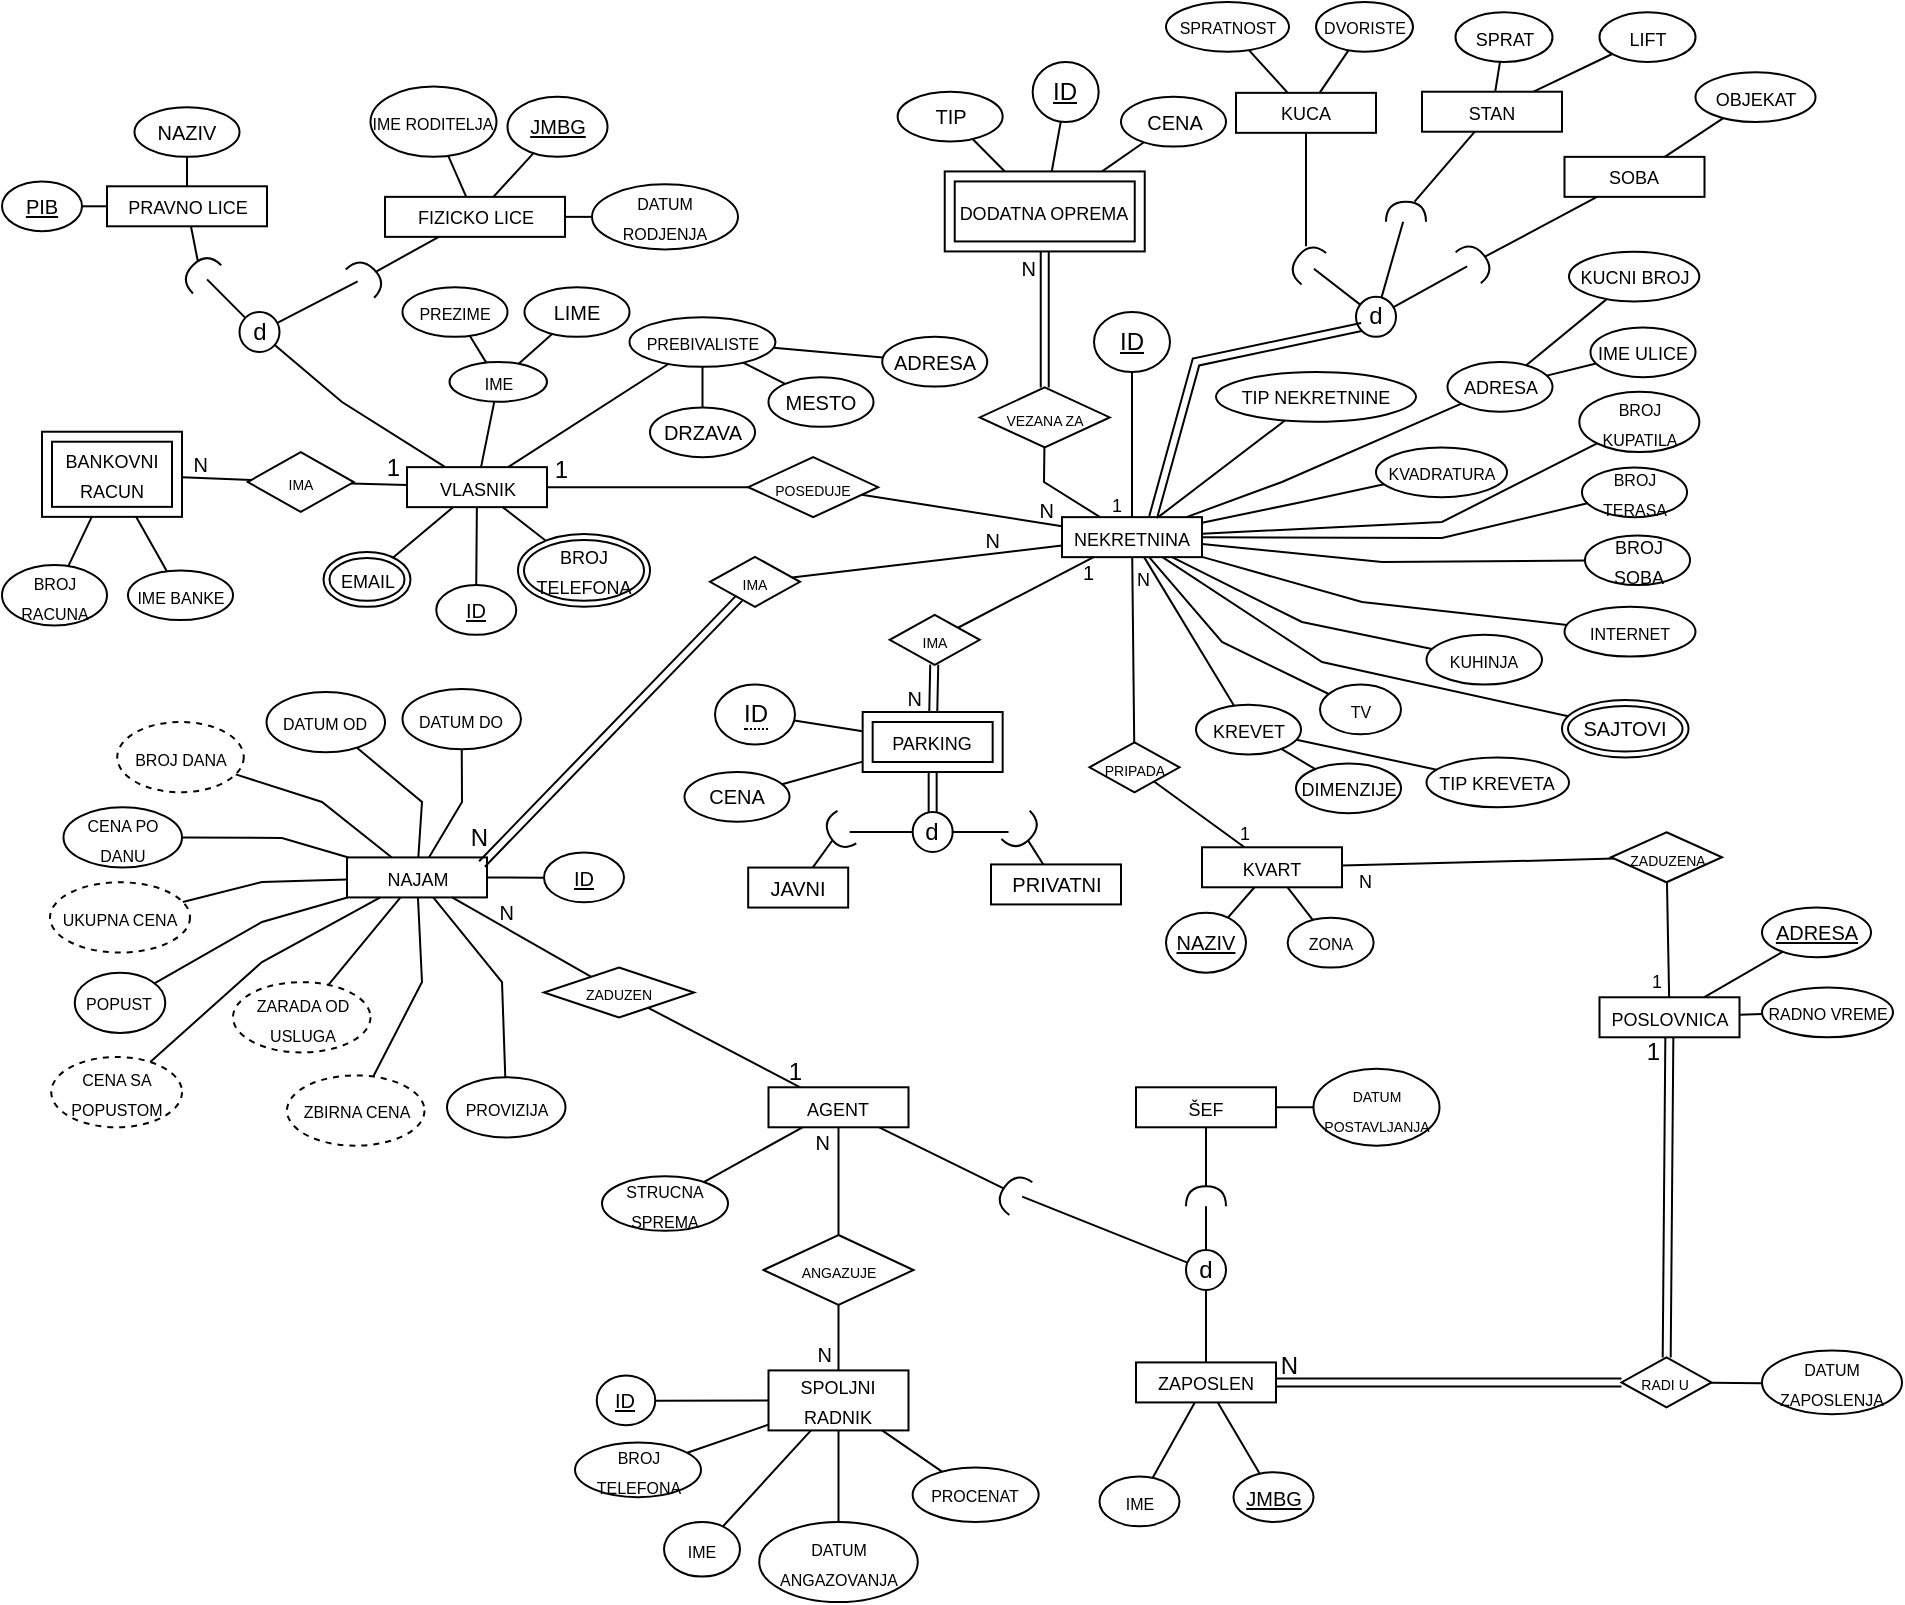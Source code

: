 <mxfile version="24.2.5" type="device">
  <diagram name="Page-1" id="HF79tpKlGW5iYP336ECF">
    <mxGraphModel dx="989" dy="582" grid="1" gridSize="10" guides="1" tooltips="1" connect="1" arrows="1" fold="1" page="1" pageScale="1" pageWidth="850" pageHeight="1100" math="0" shadow="0">
      <root>
        <mxCell id="0" />
        <mxCell id="1" parent="0" />
        <mxCell id="ZMseqdFY0v6F67Vwgdk0-10" value="" style="ellipse;whiteSpace=wrap;html=1;align=center;aspect=fixed;fillColor=none;strokeColor=none;resizable=0;perimeter=centerPerimeter;rotatable=0;allowArrows=0;points=[];outlineConnect=1;fontSize=12;" parent="1" vertex="1">
          <mxGeometry x="747" y="515.14" width="10" height="10" as="geometry" />
        </mxCell>
        <mxCell id="ZMseqdFY0v6F67Vwgdk0-20" value="" style="ellipse;whiteSpace=wrap;html=1;align=center;aspect=fixed;fillColor=none;strokeColor=none;resizable=0;perimeter=centerPerimeter;rotatable=0;allowArrows=0;points=[];outlineConnect=1;fontSize=12;" parent="1" vertex="1">
          <mxGeometry x="617" y="290" width="10" height="10" as="geometry" />
        </mxCell>
        <mxCell id="ZMseqdFY0v6F67Vwgdk0-25" value="&lt;font style=&quot;font-size: 9px;&quot;&gt;FIZICKO LICE&lt;/font&gt;" style="whiteSpace=wrap;html=1;align=center;fontSize=12;" parent="1" vertex="1">
          <mxGeometry x="501.51" y="237.43" width="90" height="20" as="geometry" />
        </mxCell>
        <mxCell id="ZMseqdFY0v6F67Vwgdk0-26" value="&lt;font style=&quot;font-size: 9px;&quot;&gt;PRAVNO LICE&lt;/font&gt;" style="whiteSpace=wrap;html=1;align=center;fontSize=12;" parent="1" vertex="1">
          <mxGeometry x="362.5" y="232.15" width="80" height="20" as="geometry" />
        </mxCell>
        <mxCell id="ZMseqdFY0v6F67Vwgdk0-27" value="d" style="ellipse;whiteSpace=wrap;html=1;aspect=fixed;fontSize=12;" parent="1" vertex="1">
          <mxGeometry x="428.75" y="295" width="20" height="20" as="geometry" />
        </mxCell>
        <mxCell id="ZMseqdFY0v6F67Vwgdk0-28" value="" style="endArrow=none;html=1;rounded=0;fontSize=12;" parent="1" source="tTPlD7zzs2oQYjMcgaLY-4" target="ZMseqdFY0v6F67Vwgdk0-25" edge="1">
          <mxGeometry relative="1" as="geometry">
            <mxPoint x="667" y="380" as="sourcePoint" />
            <mxPoint x="703.667" y="300" as="targetPoint" />
          </mxGeometry>
        </mxCell>
        <mxCell id="ZMseqdFY0v6F67Vwgdk0-30" value="" style="endArrow=none;html=1;rounded=0;fontSize=12;" parent="1" source="tTPlD7zzs2oQYjMcgaLY-2" target="ZMseqdFY0v6F67Vwgdk0-27" edge="1">
          <mxGeometry relative="1" as="geometry">
            <mxPoint x="567" y="310" as="sourcePoint" />
            <mxPoint x="727" y="310" as="targetPoint" />
          </mxGeometry>
        </mxCell>
        <mxCell id="ZMseqdFY0v6F67Vwgdk0-31" value="&lt;font style=&quot;font-size: 9px;&quot;&gt;VLASNIK&lt;/font&gt;" style="whiteSpace=wrap;html=1;align=center;fontSize=12;" parent="1" vertex="1">
          <mxGeometry x="512.5" y="372.57" width="70" height="20" as="geometry" />
        </mxCell>
        <mxCell id="ZMseqdFY0v6F67Vwgdk0-35" value="&lt;font style=&quot;font-size: 9px;&quot;&gt;NEKRETNINA&lt;/font&gt;" style="whiteSpace=wrap;html=1;align=center;fontSize=12;" parent="1" vertex="1">
          <mxGeometry x="840" y="397.57" width="70" height="20" as="geometry" />
        </mxCell>
        <mxCell id="ZMseqdFY0v6F67Vwgdk0-37" value="&lt;font style=&quot;font-size: 7px;&quot;&gt;POSEDUJE&lt;/font&gt;" style="shape=rhombus;perimeter=rhombusPerimeter;whiteSpace=wrap;html=1;align=center;" parent="1" vertex="1">
          <mxGeometry x="683.09" y="367.57" width="65" height="30" as="geometry" />
        </mxCell>
        <mxCell id="ZMseqdFY0v6F67Vwgdk0-38" value="" style="endArrow=none;html=1;rounded=0;" parent="1" source="ZMseqdFY0v6F67Vwgdk0-37" target="ZMseqdFY0v6F67Vwgdk0-35" edge="1">
          <mxGeometry relative="1" as="geometry">
            <mxPoint x="767" y="445.14" as="sourcePoint" />
            <mxPoint x="927" y="445.14" as="targetPoint" />
          </mxGeometry>
        </mxCell>
        <mxCell id="ZMseqdFY0v6F67Vwgdk0-39" value="N" style="resizable=0;html=1;whiteSpace=wrap;align=right;verticalAlign=bottom;fontSize=10;" parent="ZMseqdFY0v6F67Vwgdk0-38" connectable="0" vertex="1">
          <mxGeometry x="1" relative="1" as="geometry">
            <mxPoint x="-3" as="offset" />
          </mxGeometry>
        </mxCell>
        <mxCell id="ZMseqdFY0v6F67Vwgdk0-40" value="" style="endArrow=none;html=1;rounded=0;" parent="1" source="ZMseqdFY0v6F67Vwgdk0-37" target="ZMseqdFY0v6F67Vwgdk0-31" edge="1">
          <mxGeometry relative="1" as="geometry">
            <mxPoint x="637" y="410" as="sourcePoint" />
            <mxPoint x="797" y="410" as="targetPoint" />
          </mxGeometry>
        </mxCell>
        <mxCell id="ZMseqdFY0v6F67Vwgdk0-41" value="1" style="resizable=0;html=1;whiteSpace=wrap;align=right;verticalAlign=bottom;" parent="ZMseqdFY0v6F67Vwgdk0-40" connectable="0" vertex="1">
          <mxGeometry x="1" relative="1" as="geometry">
            <mxPoint x="12" as="offset" />
          </mxGeometry>
        </mxCell>
        <mxCell id="ZMseqdFY0v6F67Vwgdk0-42" value="d" style="ellipse;whiteSpace=wrap;html=1;aspect=fixed;fontSize=12;" parent="1" vertex="1">
          <mxGeometry x="987" y="287.43" width="20" height="20" as="geometry" />
        </mxCell>
        <mxCell id="ZMseqdFY0v6F67Vwgdk0-43" value="&lt;font style=&quot;font-size: 9px;&quot;&gt;KUCA&lt;/font&gt;" style="whiteSpace=wrap;html=1;align=center;fontSize=12;" parent="1" vertex="1">
          <mxGeometry x="927" y="185.42" width="70" height="20" as="geometry" />
        </mxCell>
        <mxCell id="ZMseqdFY0v6F67Vwgdk0-44" value="&lt;font style=&quot;font-size: 9px;&quot;&gt;STAN&lt;/font&gt;" style="whiteSpace=wrap;html=1;align=center;fontSize=12;" parent="1" vertex="1">
          <mxGeometry x="1020" y="184.86" width="70" height="20" as="geometry" />
        </mxCell>
        <mxCell id="ZMseqdFY0v6F67Vwgdk0-45" value="&lt;font style=&quot;font-size: 9px;&quot;&gt;SOBA&lt;/font&gt;" style="whiteSpace=wrap;html=1;align=center;fontSize=12;" parent="1" vertex="1">
          <mxGeometry x="1091.25" y="217.43" width="70" height="20" as="geometry" />
        </mxCell>
        <mxCell id="ZMseqdFY0v6F67Vwgdk0-46" value="" style="endArrow=none;html=1;rounded=0;" parent="1" source="ZMseqdFY0v6F67Vwgdk0-158" target="ZMseqdFY0v6F67Vwgdk0-42" edge="1">
          <mxGeometry relative="1" as="geometry">
            <mxPoint x="877.62" y="264.86" as="sourcePoint" />
            <mxPoint x="1013.878" y="240.004" as="targetPoint" />
          </mxGeometry>
        </mxCell>
        <mxCell id="ZMseqdFY0v6F67Vwgdk0-47" value="" style="endArrow=none;html=1;rounded=0;" parent="1" source="ZMseqdFY0v6F67Vwgdk0-160" target="ZMseqdFY0v6F67Vwgdk0-44" edge="1">
          <mxGeometry relative="1" as="geometry">
            <mxPoint x="1022.62" y="234.86" as="sourcePoint" />
            <mxPoint x="1037.62" y="264.86" as="targetPoint" />
          </mxGeometry>
        </mxCell>
        <mxCell id="ZMseqdFY0v6F67Vwgdk0-48" value="" style="endArrow=none;html=1;rounded=0;" parent="1" source="ZMseqdFY0v6F67Vwgdk0-162" target="ZMseqdFY0v6F67Vwgdk0-45" edge="1">
          <mxGeometry relative="1" as="geometry">
            <mxPoint x="1031.352" y="239.986" as="sourcePoint" />
            <mxPoint x="1037.62" y="264.86" as="targetPoint" />
          </mxGeometry>
        </mxCell>
        <mxCell id="ZMseqdFY0v6F67Vwgdk0-51" value="" style="shape=link;html=1;rounded=0;entryX=0.15;entryY=0.75;entryDx=0;entryDy=0;entryPerimeter=0;exitX=0.651;exitY=0;exitDx=0;exitDy=0;exitPerimeter=0;" parent="1" source="ZMseqdFY0v6F67Vwgdk0-35" target="ZMseqdFY0v6F67Vwgdk0-42" edge="1">
          <mxGeometry relative="1" as="geometry">
            <mxPoint x="892" y="385.14" as="sourcePoint" />
            <mxPoint x="1037" y="365.14" as="targetPoint" />
            <Array as="points">
              <mxPoint x="907" y="320" />
            </Array>
          </mxGeometry>
        </mxCell>
        <mxCell id="ZMseqdFY0v6F67Vwgdk0-54" value="&lt;font style=&quot;font-size: 9px;&quot;&gt;KVART&lt;/font&gt;" style="whiteSpace=wrap;html=1;align=center;fontSize=12;" parent="1" vertex="1">
          <mxGeometry x="910" y="562.64" width="70" height="20" as="geometry" />
        </mxCell>
        <mxCell id="ZMseqdFY0v6F67Vwgdk0-56" value="&lt;font style=&quot;font-size: 9px;&quot;&gt;POSLOVNICA&lt;/font&gt;" style="whiteSpace=wrap;html=1;align=center;fontSize=12;" parent="1" vertex="1">
          <mxGeometry x="1108.75" y="637.64" width="70" height="20" as="geometry" />
        </mxCell>
        <mxCell id="ZMseqdFY0v6F67Vwgdk0-57" value="&lt;font style=&quot;font-size: 9px;&quot;&gt;AGENT&lt;/font&gt;" style="whiteSpace=wrap;html=1;align=center;fontSize=12;" parent="1" vertex="1">
          <mxGeometry x="693.25" y="682.64" width="70" height="20" as="geometry" />
        </mxCell>
        <mxCell id="ZMseqdFY0v6F67Vwgdk0-58" value="&lt;font style=&quot;font-size: 9px;&quot;&gt;ŠEF&lt;/font&gt;" style="whiteSpace=wrap;html=1;align=center;fontSize=12;" parent="1" vertex="1">
          <mxGeometry x="877" y="682.64" width="70" height="20" as="geometry" />
        </mxCell>
        <mxCell id="ZMseqdFY0v6F67Vwgdk0-59" value="&lt;font style=&quot;font-size: 9px;&quot;&gt;NAJAM&lt;/font&gt;" style="whiteSpace=wrap;html=1;align=center;fontSize=12;" parent="1" vertex="1">
          <mxGeometry x="482.5" y="567.71" width="70" height="20" as="geometry" />
        </mxCell>
        <mxCell id="ZMseqdFY0v6F67Vwgdk0-60" value="&lt;font style=&quot;font-size: 9px;&quot;&gt;ZAPOSLEN&lt;/font&gt;" style="whiteSpace=wrap;html=1;align=center;fontSize=12;" parent="1" vertex="1">
          <mxGeometry x="877" y="820.21" width="70" height="20" as="geometry" />
        </mxCell>
        <mxCell id="ZMseqdFY0v6F67Vwgdk0-61" value="&lt;font style=&quot;font-size: 9px;&quot;&gt;SPOLJNI RADNIK&lt;/font&gt;" style="whiteSpace=wrap;html=1;align=center;fontSize=12;" parent="1" vertex="1">
          <mxGeometry x="693.25" y="824.21" width="70" height="30" as="geometry" />
        </mxCell>
        <mxCell id="ZMseqdFY0v6F67Vwgdk0-63" value="&lt;font style=&quot;font-size: 7px;&quot;&gt;IMA&lt;/font&gt;" style="shape=rhombus;perimeter=rhombusPerimeter;whiteSpace=wrap;html=1;align=center;" parent="1" vertex="1">
          <mxGeometry x="753.87" y="446.42" width="45" height="25" as="geometry" />
        </mxCell>
        <mxCell id="ZMseqdFY0v6F67Vwgdk0-64" value="" style="endArrow=none;html=1;rounded=0;" parent="1" source="ZMseqdFY0v6F67Vwgdk0-63" target="ZMseqdFY0v6F67Vwgdk0-35" edge="1">
          <mxGeometry relative="1" as="geometry">
            <mxPoint x="927" y="525.14" as="sourcePoint" />
            <mxPoint x="1087" y="525.14" as="targetPoint" />
          </mxGeometry>
        </mxCell>
        <mxCell id="ZMseqdFY0v6F67Vwgdk0-65" value="1" style="resizable=0;html=1;whiteSpace=wrap;align=right;verticalAlign=bottom;fontSize=10;" parent="ZMseqdFY0v6F67Vwgdk0-64" connectable="0" vertex="1">
          <mxGeometry x="1" relative="1" as="geometry">
            <mxPoint x="2" y="16" as="offset" />
          </mxGeometry>
        </mxCell>
        <mxCell id="ZMseqdFY0v6F67Vwgdk0-69" value="&lt;span style=&quot;font-size: 9px;&quot;&gt;PARKING&lt;/span&gt;" style="shape=ext;margin=3;double=1;whiteSpace=wrap;html=1;align=center;" parent="1" vertex="1">
          <mxGeometry x="740.33" y="495" width="70" height="30" as="geometry" />
        </mxCell>
        <mxCell id="ZMseqdFY0v6F67Vwgdk0-70" value="" style="shape=link;html=1;rounded=0;" parent="1" source="ZMseqdFY0v6F67Vwgdk0-63" target="ZMseqdFY0v6F67Vwgdk0-69" edge="1">
          <mxGeometry relative="1" as="geometry">
            <mxPoint x="917" y="475.14" as="sourcePoint" />
            <mxPoint x="1077" y="475.14" as="targetPoint" />
          </mxGeometry>
        </mxCell>
        <mxCell id="ZMseqdFY0v6F67Vwgdk0-71" value="N" style="resizable=0;html=1;whiteSpace=wrap;align=right;verticalAlign=bottom;fontSize=10;" parent="ZMseqdFY0v6F67Vwgdk0-70" connectable="0" vertex="1">
          <mxGeometry x="1" relative="1" as="geometry">
            <mxPoint x="-4" y="2" as="offset" />
          </mxGeometry>
        </mxCell>
        <mxCell id="ZMseqdFY0v6F67Vwgdk0-72" value="&lt;font style=&quot;font-size: 7px;&quot;&gt;PRIPADA&lt;/font&gt;" style="shape=rhombus;perimeter=rhombusPerimeter;whiteSpace=wrap;html=1;align=center;" parent="1" vertex="1">
          <mxGeometry x="853.75" y="510.14" width="45" height="25" as="geometry" />
        </mxCell>
        <mxCell id="ZMseqdFY0v6F67Vwgdk0-73" value="" style="endArrow=none;html=1;rounded=0;" parent="1" source="ZMseqdFY0v6F67Vwgdk0-72" target="ZMseqdFY0v6F67Vwgdk0-35" edge="1">
          <mxGeometry relative="1" as="geometry">
            <mxPoint x="917" y="475.14" as="sourcePoint" />
            <mxPoint x="1077" y="475.14" as="targetPoint" />
          </mxGeometry>
        </mxCell>
        <mxCell id="ZMseqdFY0v6F67Vwgdk0-74" value="N" style="resizable=0;html=1;whiteSpace=wrap;align=right;verticalAlign=bottom;fontSize=9;" parent="ZMseqdFY0v6F67Vwgdk0-73" connectable="0" vertex="1">
          <mxGeometry x="1" relative="1" as="geometry">
            <mxPoint x="10" y="19" as="offset" />
          </mxGeometry>
        </mxCell>
        <mxCell id="ZMseqdFY0v6F67Vwgdk0-75" value="" style="endArrow=none;html=1;rounded=0;" parent="1" source="ZMseqdFY0v6F67Vwgdk0-72" target="ZMseqdFY0v6F67Vwgdk0-54" edge="1">
          <mxGeometry relative="1" as="geometry">
            <mxPoint x="917" y="475.14" as="sourcePoint" />
            <mxPoint x="1077" y="475.14" as="targetPoint" />
          </mxGeometry>
        </mxCell>
        <mxCell id="ZMseqdFY0v6F67Vwgdk0-76" value="1" style="resizable=0;html=1;whiteSpace=wrap;align=right;verticalAlign=bottom;fontSize=9;" parent="ZMseqdFY0v6F67Vwgdk0-75" connectable="0" vertex="1">
          <mxGeometry x="1" relative="1" as="geometry">
            <mxPoint x="4" y="1" as="offset" />
          </mxGeometry>
        </mxCell>
        <mxCell id="ZMseqdFY0v6F67Vwgdk0-77" value="&lt;font style=&quot;font-size: 7px;&quot;&gt;ZADUZENA&lt;/font&gt;" style="shape=rhombus;perimeter=rhombusPerimeter;whiteSpace=wrap;html=1;align=center;" parent="1" vertex="1">
          <mxGeometry x="1114.5" y="555.14" width="55.5" height="25" as="geometry" />
        </mxCell>
        <mxCell id="ZMseqdFY0v6F67Vwgdk0-80" value="" style="endArrow=none;html=1;rounded=0;" parent="1" source="ZMseqdFY0v6F67Vwgdk0-77" target="ZMseqdFY0v6F67Vwgdk0-54" edge="1">
          <mxGeometry relative="1" as="geometry">
            <mxPoint x="917" y="475.14" as="sourcePoint" />
            <mxPoint x="1077" y="475.14" as="targetPoint" />
          </mxGeometry>
        </mxCell>
        <mxCell id="ZMseqdFY0v6F67Vwgdk0-81" value="N" style="resizable=0;html=1;whiteSpace=wrap;align=right;verticalAlign=bottom;fontSize=9;" parent="ZMseqdFY0v6F67Vwgdk0-80" connectable="0" vertex="1">
          <mxGeometry x="1" relative="1" as="geometry">
            <mxPoint x="16" y="16" as="offset" />
          </mxGeometry>
        </mxCell>
        <mxCell id="ZMseqdFY0v6F67Vwgdk0-82" value="" style="endArrow=none;html=1;rounded=0;" parent="1" source="ZMseqdFY0v6F67Vwgdk0-77" target="ZMseqdFY0v6F67Vwgdk0-56" edge="1">
          <mxGeometry relative="1" as="geometry">
            <mxPoint x="917" y="475.14" as="sourcePoint" />
            <mxPoint x="1077" y="475.14" as="targetPoint" />
          </mxGeometry>
        </mxCell>
        <mxCell id="ZMseqdFY0v6F67Vwgdk0-83" value="1" style="resizable=0;html=1;whiteSpace=wrap;align=right;verticalAlign=bottom;fontSize=9;" parent="ZMseqdFY0v6F67Vwgdk0-82" connectable="0" vertex="1">
          <mxGeometry x="1" relative="1" as="geometry">
            <mxPoint x="-2" as="offset" />
          </mxGeometry>
        </mxCell>
        <mxCell id="ZMseqdFY0v6F67Vwgdk0-84" value="&lt;font style=&quot;font-size: 7px;&quot;&gt;IMA&lt;/font&gt;" style="shape=rhombus;perimeter=rhombusPerimeter;whiteSpace=wrap;html=1;align=center;" parent="1" vertex="1">
          <mxGeometry x="664" y="417.43" width="45" height="25" as="geometry" />
        </mxCell>
        <mxCell id="ZMseqdFY0v6F67Vwgdk0-87" value="" style="shape=link;html=1;rounded=0;" parent="1" source="ZMseqdFY0v6F67Vwgdk0-84" edge="1">
          <mxGeometry relative="1" as="geometry">
            <mxPoint x="746.998" y="440.117" as="sourcePoint" />
            <mxPoint x="550" y="571" as="targetPoint" />
          </mxGeometry>
        </mxCell>
        <mxCell id="ZMseqdFY0v6F67Vwgdk0-88" value="N" style="resizable=0;html=1;whiteSpace=wrap;align=right;verticalAlign=bottom;" parent="ZMseqdFY0v6F67Vwgdk0-87" connectable="0" vertex="1">
          <mxGeometry x="1" relative="1" as="geometry">
            <mxPoint x="5" y="-5" as="offset" />
          </mxGeometry>
        </mxCell>
        <mxCell id="ZMseqdFY0v6F67Vwgdk0-99" value="" style="endArrow=none;html=1;rounded=0;" parent="1" source="ZMseqdFY0v6F67Vwgdk0-84" target="ZMseqdFY0v6F67Vwgdk0-35" edge="1">
          <mxGeometry relative="1" as="geometry">
            <mxPoint x="787" y="535.14" as="sourcePoint" />
            <mxPoint x="947" y="535.14" as="targetPoint" />
          </mxGeometry>
        </mxCell>
        <mxCell id="ZMseqdFY0v6F67Vwgdk0-100" value="&lt;font style=&quot;font-size: 10px;&quot;&gt;N&lt;/font&gt;" style="resizable=0;html=1;whiteSpace=wrap;align=right;verticalAlign=bottom;" parent="ZMseqdFY0v6F67Vwgdk0-99" connectable="0" vertex="1">
          <mxGeometry x="1" relative="1" as="geometry">
            <mxPoint x="-30" y="6" as="offset" />
          </mxGeometry>
        </mxCell>
        <mxCell id="ZMseqdFY0v6F67Vwgdk0-101" value="&lt;font style=&quot;font-size: 7px;&quot;&gt;ZADUZEN&lt;/font&gt;" style="shape=rhombus;perimeter=rhombusPerimeter;whiteSpace=wrap;html=1;align=center;" parent="1" vertex="1">
          <mxGeometry x="581" y="622.78" width="75" height="25" as="geometry" />
        </mxCell>
        <mxCell id="ZMseqdFY0v6F67Vwgdk0-102" value="&lt;font style=&quot;font-size: 7px;&quot;&gt;RADI U&amp;nbsp;&lt;/font&gt;" style="shape=rhombus;perimeter=rhombusPerimeter;whiteSpace=wrap;html=1;align=center;" parent="1" vertex="1">
          <mxGeometry x="1119.75" y="817.71" width="45" height="25" as="geometry" />
        </mxCell>
        <mxCell id="ZMseqdFY0v6F67Vwgdk0-107" value="" style="endArrow=none;html=1;rounded=0;" parent="1" source="ZMseqdFY0v6F67Vwgdk0-101" target="ZMseqdFY0v6F67Vwgdk0-57" edge="1">
          <mxGeometry relative="1" as="geometry">
            <mxPoint x="807" y="645.14" as="sourcePoint" />
            <mxPoint x="967" y="645.14" as="targetPoint" />
          </mxGeometry>
        </mxCell>
        <mxCell id="ZMseqdFY0v6F67Vwgdk0-108" value="1" style="resizable=0;html=1;whiteSpace=wrap;align=right;verticalAlign=bottom;" parent="ZMseqdFY0v6F67Vwgdk0-107" connectable="0" vertex="1">
          <mxGeometry x="1" relative="1" as="geometry">
            <mxPoint x="2" y="1" as="offset" />
          </mxGeometry>
        </mxCell>
        <mxCell id="ZMseqdFY0v6F67Vwgdk0-109" value="" style="endArrow=none;html=1;rounded=0;" parent="1" source="ZMseqdFY0v6F67Vwgdk0-101" target="ZMseqdFY0v6F67Vwgdk0-59" edge="1">
          <mxGeometry relative="1" as="geometry">
            <mxPoint x="807" y="645.14" as="sourcePoint" />
            <mxPoint x="967" y="645.14" as="targetPoint" />
          </mxGeometry>
        </mxCell>
        <mxCell id="ZMseqdFY0v6F67Vwgdk0-110" value="&lt;font style=&quot;font-size: 10px;&quot;&gt;N&lt;/font&gt;" style="resizable=0;html=1;whiteSpace=wrap;align=right;verticalAlign=bottom;" parent="ZMseqdFY0v6F67Vwgdk0-109" connectable="0" vertex="1">
          <mxGeometry x="1" relative="1" as="geometry">
            <mxPoint x="32" y="16" as="offset" />
          </mxGeometry>
        </mxCell>
        <mxCell id="ZMseqdFY0v6F67Vwgdk0-111" value="d" style="ellipse;whiteSpace=wrap;html=1;aspect=fixed;fontSize=12;" parent="1" vertex="1">
          <mxGeometry x="902" y="764" width="20" height="20" as="geometry" />
        </mxCell>
        <mxCell id="ZMseqdFY0v6F67Vwgdk0-112" value="&lt;font style=&quot;font-size: 7px;&quot;&gt;ANGAZUJE&lt;/font&gt;" style="shape=rhombus;perimeter=rhombusPerimeter;whiteSpace=wrap;html=1;align=center;" parent="1" vertex="1">
          <mxGeometry x="690.75" y="756.5" width="75" height="35" as="geometry" />
        </mxCell>
        <mxCell id="ZMseqdFY0v6F67Vwgdk0-117" value="" style="endArrow=none;html=1;rounded=0;" parent="1" source="ZMseqdFY0v6F67Vwgdk0-112" target="ZMseqdFY0v6F67Vwgdk0-61" edge="1">
          <mxGeometry relative="1" as="geometry">
            <mxPoint x="797" y="705.14" as="sourcePoint" />
            <mxPoint x="957" y="705.14" as="targetPoint" />
          </mxGeometry>
        </mxCell>
        <mxCell id="ZMseqdFY0v6F67Vwgdk0-118" value="&lt;font style=&quot;font-size: 10px;&quot;&gt;N&lt;/font&gt;" style="resizable=0;html=1;whiteSpace=wrap;align=right;verticalAlign=bottom;" parent="ZMseqdFY0v6F67Vwgdk0-117" connectable="0" vertex="1">
          <mxGeometry x="1" relative="1" as="geometry">
            <mxPoint x="-2" as="offset" />
          </mxGeometry>
        </mxCell>
        <mxCell id="ZMseqdFY0v6F67Vwgdk0-119" value="" style="endArrow=none;html=1;rounded=0;" parent="1" source="ZMseqdFY0v6F67Vwgdk0-112" target="ZMseqdFY0v6F67Vwgdk0-57" edge="1">
          <mxGeometry relative="1" as="geometry">
            <mxPoint x="797" y="705.14" as="sourcePoint" />
            <mxPoint x="957" y="705.14" as="targetPoint" />
          </mxGeometry>
        </mxCell>
        <mxCell id="ZMseqdFY0v6F67Vwgdk0-120" value="&lt;font style=&quot;font-size: 10px;&quot;&gt;N&lt;/font&gt;" style="resizable=0;html=1;whiteSpace=wrap;align=right;verticalAlign=bottom;" parent="ZMseqdFY0v6F67Vwgdk0-119" connectable="0" vertex="1">
          <mxGeometry x="1" relative="1" as="geometry">
            <mxPoint x="-3" y="16" as="offset" />
          </mxGeometry>
        </mxCell>
        <mxCell id="ZMseqdFY0v6F67Vwgdk0-122" value="" style="endArrow=none;html=1;rounded=0;" parent="1" source="ZMseqdFY0v6F67Vwgdk0-125" target="ZMseqdFY0v6F67Vwgdk0-58" edge="1">
          <mxGeometry relative="1" as="geometry">
            <mxPoint x="797" y="705.14" as="sourcePoint" />
            <mxPoint x="957" y="705.14" as="targetPoint" />
          </mxGeometry>
        </mxCell>
        <mxCell id="ZMseqdFY0v6F67Vwgdk0-124" value="" style="endArrow=none;html=1;rounded=0;" parent="1" source="ZMseqdFY0v6F67Vwgdk0-111" target="ZMseqdFY0v6F67Vwgdk0-60" edge="1">
          <mxGeometry relative="1" as="geometry">
            <mxPoint x="797" y="705.14" as="sourcePoint" />
            <mxPoint x="957" y="705.14" as="targetPoint" />
          </mxGeometry>
        </mxCell>
        <mxCell id="ZMseqdFY0v6F67Vwgdk0-130" value="d" style="ellipse;whiteSpace=wrap;html=1;aspect=fixed;fontSize=12;" parent="1" vertex="1">
          <mxGeometry x="765.33" y="544.97" width="20" height="20" as="geometry" />
        </mxCell>
        <mxCell id="ZMseqdFY0v6F67Vwgdk0-132" value="" style="shape=link;html=1;rounded=0;" parent="1" source="ZMseqdFY0v6F67Vwgdk0-130" target="ZMseqdFY0v6F67Vwgdk0-69" edge="1">
          <mxGeometry relative="1" as="geometry">
            <mxPoint x="917" y="605.14" as="sourcePoint" />
            <mxPoint x="1077" y="605.14" as="targetPoint" />
          </mxGeometry>
        </mxCell>
        <mxCell id="ZMseqdFY0v6F67Vwgdk0-135" value="&lt;font size=&quot;1&quot;&gt;JAVNI&lt;/font&gt;" style="whiteSpace=wrap;html=1;align=center;fontSize=12;" parent="1" vertex="1">
          <mxGeometry x="683.09" y="572.78" width="50" height="20" as="geometry" />
        </mxCell>
        <mxCell id="ZMseqdFY0v6F67Vwgdk0-136" value="&lt;font size=&quot;1&quot;&gt;PRIVATNI&lt;/font&gt;" style="whiteSpace=wrap;html=1;align=center;fontSize=12;" parent="1" vertex="1">
          <mxGeometry x="804.5" y="571.22" width="65" height="20" as="geometry" />
        </mxCell>
        <mxCell id="ZMseqdFY0v6F67Vwgdk0-138" value="" style="endArrow=none;html=1;rounded=0;" parent="1" source="ZMseqdFY0v6F67Vwgdk0-142" target="ZMseqdFY0v6F67Vwgdk0-136" edge="1">
          <mxGeometry relative="1" as="geometry">
            <mxPoint x="917" y="605.14" as="sourcePoint" />
            <mxPoint x="1077" y="605.14" as="targetPoint" />
          </mxGeometry>
        </mxCell>
        <mxCell id="ZMseqdFY0v6F67Vwgdk0-140" value="" style="endArrow=none;html=1;rounded=0;" parent="1" source="ZMseqdFY0v6F67Vwgdk0-139" target="ZMseqdFY0v6F67Vwgdk0-130" edge="1">
          <mxGeometry relative="1" as="geometry">
            <mxPoint x="928" y="565.14" as="sourcePoint" />
            <mxPoint x="963" y="543.14" as="targetPoint" />
          </mxGeometry>
        </mxCell>
        <mxCell id="ZMseqdFY0v6F67Vwgdk0-150" value="" style="endArrow=none;html=1;rounded=0;" parent="1" source="ZMseqdFY0v6F67Vwgdk0-126" target="ZMseqdFY0v6F67Vwgdk0-111" edge="1">
          <mxGeometry relative="1" as="geometry">
            <mxPoint x="832" y="705.14" as="sourcePoint" />
            <mxPoint x="918" y="750.14" as="targetPoint" />
          </mxGeometry>
        </mxCell>
        <mxCell id="ZMseqdFY0v6F67Vwgdk0-153" value="" style="endArrow=none;html=1;rounded=0;" parent="1" source="ZMseqdFY0v6F67Vwgdk0-135" target="ZMseqdFY0v6F67Vwgdk0-139" edge="1">
          <mxGeometry relative="1" as="geometry">
            <mxPoint x="849" y="565.14" as="sourcePoint" />
            <mxPoint x="898" y="544.14" as="targetPoint" />
          </mxGeometry>
        </mxCell>
        <mxCell id="ZMseqdFY0v6F67Vwgdk0-139" value="" style="shape=requiredInterface;html=1;verticalLabelPosition=bottom;sketch=0;rotation=150;fontSize=12;" parent="1" vertex="1">
          <mxGeometry x="723.42" y="545.6" width="9.67" height="18.75" as="geometry" />
        </mxCell>
        <mxCell id="ZMseqdFY0v6F67Vwgdk0-154" value="" style="endArrow=none;html=1;rounded=0;" parent="1" source="ZMseqdFY0v6F67Vwgdk0-130" target="ZMseqdFY0v6F67Vwgdk0-142" edge="1">
          <mxGeometry relative="1" as="geometry">
            <mxPoint x="917" y="544.14" as="sourcePoint" />
            <mxPoint x="960" y="566.14" as="targetPoint" />
          </mxGeometry>
        </mxCell>
        <mxCell id="ZMseqdFY0v6F67Vwgdk0-142" value="" style="shape=requiredInterface;html=1;verticalLabelPosition=bottom;sketch=0;rotation=45;fontSize=12;" parent="1" vertex="1">
          <mxGeometry x="815.33" y="544.97" width="10" height="20" as="geometry" />
        </mxCell>
        <mxCell id="ZMseqdFY0v6F67Vwgdk0-155" value="" style="endArrow=none;html=1;rounded=0;" parent="1" source="ZMseqdFY0v6F67Vwgdk0-57" target="ZMseqdFY0v6F67Vwgdk0-126" edge="1">
          <mxGeometry relative="1" as="geometry">
            <mxPoint x="832" y="705.14" as="sourcePoint" />
            <mxPoint x="918" y="750.14" as="targetPoint" />
          </mxGeometry>
        </mxCell>
        <mxCell id="ZMseqdFY0v6F67Vwgdk0-126" value="" style="shape=requiredInterface;html=1;verticalLabelPosition=bottom;sketch=0;rotation=-145;fontSize=12;" parent="1" vertex="1">
          <mxGeometry x="810.33" y="725.43" width="10" height="20" as="geometry" />
        </mxCell>
        <mxCell id="ZMseqdFY0v6F67Vwgdk0-156" value="" style="endArrow=none;html=1;rounded=0;" parent="1" source="ZMseqdFY0v6F67Vwgdk0-111" target="ZMseqdFY0v6F67Vwgdk0-125" edge="1">
          <mxGeometry relative="1" as="geometry">
            <mxPoint x="936" y="750.14" as="sourcePoint" />
            <mxPoint x="1012" y="705.14" as="targetPoint" />
          </mxGeometry>
        </mxCell>
        <mxCell id="ZMseqdFY0v6F67Vwgdk0-125" value="" style="shape=requiredInterface;html=1;verticalLabelPosition=bottom;sketch=0;rotation=-90;fontSize=12;" parent="1" vertex="1">
          <mxGeometry x="907" y="727.14" width="10" height="20" as="geometry" />
        </mxCell>
        <mxCell id="ZMseqdFY0v6F67Vwgdk0-159" value="" style="endArrow=none;html=1;rounded=0;" parent="1" source="ZMseqdFY0v6F67Vwgdk0-43" target="ZMseqdFY0v6F67Vwgdk0-158" edge="1">
          <mxGeometry relative="1" as="geometry">
            <mxPoint x="946.33" y="205" as="sourcePoint" />
            <mxPoint x="1014.33" y="254" as="targetPoint" />
          </mxGeometry>
        </mxCell>
        <mxCell id="ZMseqdFY0v6F67Vwgdk0-158" value="" style="shape=requiredInterface;html=1;verticalLabelPosition=bottom;sketch=0;rotation=-142;fontSize=12;" parent="1" vertex="1">
          <mxGeometry x="957" y="260.28" width="10" height="20" as="geometry" />
        </mxCell>
        <mxCell id="ZMseqdFY0v6F67Vwgdk0-161" value="" style="endArrow=none;html=1;rounded=0;" parent="1" source="ZMseqdFY0v6F67Vwgdk0-42" target="ZMseqdFY0v6F67Vwgdk0-160" edge="1">
          <mxGeometry relative="1" as="geometry">
            <mxPoint x="1022.33" y="250" as="sourcePoint" />
            <mxPoint x="1022.33" y="195" as="targetPoint" />
          </mxGeometry>
        </mxCell>
        <mxCell id="ZMseqdFY0v6F67Vwgdk0-160" value="" style="shape=requiredInterface;html=1;verticalLabelPosition=bottom;sketch=0;rotation=-90;fontSize=12;" parent="1" vertex="1">
          <mxGeometry x="1007" y="234.86" width="10" height="20" as="geometry" />
        </mxCell>
        <mxCell id="ZMseqdFY0v6F67Vwgdk0-163" value="" style="endArrow=none;html=1;rounded=0;" parent="1" source="ZMseqdFY0v6F67Vwgdk0-42" target="ZMseqdFY0v6F67Vwgdk0-162" edge="1">
          <mxGeometry relative="1" as="geometry">
            <mxPoint x="1030.33" y="254" as="sourcePoint" />
            <mxPoint x="1098.33" y="205" as="targetPoint" />
          </mxGeometry>
        </mxCell>
        <mxCell id="ZMseqdFY0v6F67Vwgdk0-162" value="" style="shape=requiredInterface;html=1;verticalLabelPosition=bottom;sketch=0;rotation=-39;fontSize=12;" parent="1" vertex="1">
          <mxGeometry x="1042" y="259.72" width="10" height="20" as="geometry" />
        </mxCell>
        <mxCell id="ZMseqdFY0v6F67Vwgdk0-167" value="&lt;span style=&quot;font-size: 7px;&quot;&gt;VEZANA ZA&lt;/span&gt;" style="shape=rhombus;perimeter=rhombusPerimeter;whiteSpace=wrap;html=1;align=center;" parent="1" vertex="1">
          <mxGeometry x="798.87" y="332.71" width="65" height="30" as="geometry" />
        </mxCell>
        <mxCell id="ZMseqdFY0v6F67Vwgdk0-168" value="" style="shape=link;html=1;rounded=0;" parent="1" source="ZMseqdFY0v6F67Vwgdk0-167" target="tTPlD7zzs2oQYjMcgaLY-40" edge="1">
          <mxGeometry relative="1" as="geometry">
            <mxPoint x="847" y="465.14" as="sourcePoint" />
            <mxPoint x="831.37" y="264.86" as="targetPoint" />
          </mxGeometry>
        </mxCell>
        <mxCell id="ZMseqdFY0v6F67Vwgdk0-169" value="N" style="resizable=0;html=1;whiteSpace=wrap;align=right;verticalAlign=bottom;fontSize=10;" parent="ZMseqdFY0v6F67Vwgdk0-168" connectable="0" vertex="1">
          <mxGeometry x="1" relative="1" as="geometry">
            <mxPoint x="-3" y="17" as="offset" />
          </mxGeometry>
        </mxCell>
        <mxCell id="ZMseqdFY0v6F67Vwgdk0-170" value="" style="endArrow=none;html=1;rounded=0;" parent="1" source="ZMseqdFY0v6F67Vwgdk0-167" target="ZMseqdFY0v6F67Vwgdk0-35" edge="1">
          <mxGeometry relative="1" as="geometry">
            <mxPoint x="847" y="465.14" as="sourcePoint" />
            <mxPoint x="1007" y="465.14" as="targetPoint" />
            <Array as="points">
              <mxPoint x="831" y="380" />
            </Array>
          </mxGeometry>
        </mxCell>
        <mxCell id="ZMseqdFY0v6F67Vwgdk0-171" value="1" style="resizable=0;html=1;whiteSpace=wrap;align=right;verticalAlign=bottom;fontSize=9;" parent="ZMseqdFY0v6F67Vwgdk0-170" connectable="0" vertex="1">
          <mxGeometry x="1" relative="1" as="geometry">
            <mxPoint x="12" y="2" as="offset" />
          </mxGeometry>
        </mxCell>
        <mxCell id="ZMseqdFY0v6F67Vwgdk0-176" value="&lt;font style=&quot;font-size: 10px;&quot;&gt;TIP&lt;/font&gt;" style="ellipse;whiteSpace=wrap;html=1;align=center;" parent="1" vertex="1">
          <mxGeometry x="757.83" y="184.86" width="52.5" height="24.86" as="geometry" />
        </mxCell>
        <mxCell id="ZMseqdFY0v6F67Vwgdk0-178" value="&lt;font style=&quot;font-size: 10px;&quot;&gt;CENA&lt;/font&gt;" style="ellipse;whiteSpace=wrap;html=1;align=center;" parent="1" vertex="1">
          <mxGeometry x="869.5" y="187.43" width="52.5" height="24.86" as="geometry" />
        </mxCell>
        <mxCell id="ZMseqdFY0v6F67Vwgdk0-179" value="" style="endArrow=none;html=1;rounded=0;" parent="1" source="ZMseqdFY0v6F67Vwgdk0-176" target="tTPlD7zzs2oQYjMcgaLY-40" edge="1">
          <mxGeometry relative="1" as="geometry">
            <mxPoint x="847" y="325.14" as="sourcePoint" />
            <mxPoint x="814.752" y="229.72" as="targetPoint" />
          </mxGeometry>
        </mxCell>
        <mxCell id="ZMseqdFY0v6F67Vwgdk0-180" value="" style="endArrow=none;html=1;rounded=0;" parent="1" source="tTPlD7zzs2oQYjMcgaLY-40" target="ZMseqdFY0v6F67Vwgdk0-178" edge="1">
          <mxGeometry relative="1" as="geometry">
            <mxPoint x="855.132" y="229.72" as="sourcePoint" />
            <mxPoint x="1007" y="325.14" as="targetPoint" />
          </mxGeometry>
        </mxCell>
        <mxCell id="ZMseqdFY0v6F67Vwgdk0-184" value="&lt;font style=&quot;font-size: 9px;&quot;&gt;BROJ TELEFONA&lt;/font&gt;" style="ellipse;shape=doubleEllipse;margin=3;whiteSpace=wrap;html=1;align=center;" parent="1" vertex="1">
          <mxGeometry x="568" y="406.01" width="66" height="36.42" as="geometry" />
        </mxCell>
        <mxCell id="ZMseqdFY0v6F67Vwgdk0-185" value="" style="endArrow=none;html=1;rounded=0;" parent="1" source="ZMseqdFY0v6F67Vwgdk0-213" target="ZMseqdFY0v6F67Vwgdk0-31" edge="1">
          <mxGeometry relative="1" as="geometry">
            <mxPoint x="618.978" y="460.44" as="sourcePoint" />
            <mxPoint x="730" y="465.14" as="targetPoint" />
          </mxGeometry>
        </mxCell>
        <mxCell id="ZMseqdFY0v6F67Vwgdk0-186" value="" style="endArrow=none;html=1;rounded=0;" parent="1" source="ZMseqdFY0v6F67Vwgdk0-184" target="ZMseqdFY0v6F67Vwgdk0-31" edge="1">
          <mxGeometry relative="1" as="geometry">
            <mxPoint x="570" y="465.14" as="sourcePoint" />
            <mxPoint x="730" y="465.14" as="targetPoint" />
          </mxGeometry>
        </mxCell>
        <mxCell id="ZMseqdFY0v6F67Vwgdk0-187" value="&lt;font style=&quot;font-size: 8px;&quot;&gt;IME BANKE&lt;/font&gt;" style="ellipse;whiteSpace=wrap;html=1;align=center;" parent="1" vertex="1">
          <mxGeometry x="373" y="424.2" width="52.5" height="24.86" as="geometry" />
        </mxCell>
        <mxCell id="ZMseqdFY0v6F67Vwgdk0-189" value="&lt;font style=&quot;font-size: 8px;&quot;&gt;BROJ RACUNA&lt;/font&gt;" style="ellipse;whiteSpace=wrap;html=1;align=center;" parent="1" vertex="1">
          <mxGeometry x="310" y="421.56" width="52.5" height="30.14" as="geometry" />
        </mxCell>
        <mxCell id="ZMseqdFY0v6F67Vwgdk0-190" value="&lt;font style=&quot;font-size: 7px;&quot;&gt;IMA&lt;/font&gt;" style="shape=rhombus;perimeter=rhombusPerimeter;whiteSpace=wrap;html=1;align=center;" parent="1" vertex="1">
          <mxGeometry x="432.87" y="365.04" width="53" height="29.93" as="geometry" />
        </mxCell>
        <mxCell id="ZMseqdFY0v6F67Vwgdk0-192" value="" style="endArrow=none;html=1;rounded=0;" parent="1" source="ZMseqdFY0v6F67Vwgdk0-190" target="tTPlD7zzs2oQYjMcgaLY-7" edge="1">
          <mxGeometry relative="1" as="geometry">
            <mxPoint x="570" y="475.14" as="sourcePoint" />
            <mxPoint x="400" y="381.487" as="targetPoint" />
          </mxGeometry>
        </mxCell>
        <mxCell id="ZMseqdFY0v6F67Vwgdk0-193" value="&lt;font style=&quot;font-size: 10px;&quot;&gt;N&lt;/font&gt;" style="resizable=0;html=1;whiteSpace=wrap;align=right;verticalAlign=bottom;" parent="ZMseqdFY0v6F67Vwgdk0-192" connectable="0" vertex="1">
          <mxGeometry x="1" relative="1" as="geometry">
            <mxPoint x="14" y="2" as="offset" />
          </mxGeometry>
        </mxCell>
        <mxCell id="ZMseqdFY0v6F67Vwgdk0-194" value="" style="endArrow=none;html=1;rounded=0;" parent="1" source="ZMseqdFY0v6F67Vwgdk0-190" target="ZMseqdFY0v6F67Vwgdk0-31" edge="1">
          <mxGeometry relative="1" as="geometry">
            <mxPoint x="570" y="475.14" as="sourcePoint" />
            <mxPoint x="730" y="475.14" as="targetPoint" />
          </mxGeometry>
        </mxCell>
        <mxCell id="ZMseqdFY0v6F67Vwgdk0-195" value="1" style="resizable=0;html=1;whiteSpace=wrap;align=right;verticalAlign=bottom;" parent="ZMseqdFY0v6F67Vwgdk0-194" connectable="0" vertex="1">
          <mxGeometry x="1" relative="1" as="geometry">
            <mxPoint x="-2" as="offset" />
          </mxGeometry>
        </mxCell>
        <mxCell id="ZMseqdFY0v6F67Vwgdk0-196" value="" style="endArrow=none;html=1;rounded=0;" parent="1" source="tTPlD7zzs2oQYjMcgaLY-7" target="ZMseqdFY0v6F67Vwgdk0-187" edge="1">
          <mxGeometry relative="1" as="geometry">
            <mxPoint x="374.525" y="397.43" as="sourcePoint" />
            <mxPoint x="730" y="475.14" as="targetPoint" />
          </mxGeometry>
        </mxCell>
        <mxCell id="ZMseqdFY0v6F67Vwgdk0-197" value="" style="endArrow=none;html=1;rounded=0;" parent="1" source="tTPlD7zzs2oQYjMcgaLY-7" target="ZMseqdFY0v6F67Vwgdk0-189" edge="1">
          <mxGeometry relative="1" as="geometry">
            <mxPoint x="357.028" y="397.43" as="sourcePoint" />
            <mxPoint x="730" y="475.14" as="targetPoint" />
          </mxGeometry>
        </mxCell>
        <mxCell id="ZMseqdFY0v6F67Vwgdk0-200" value="&lt;font style=&quot;font-size: 10px;&quot;&gt;JMBG&lt;/font&gt;" style="ellipse;whiteSpace=wrap;html=1;align=center;fontStyle=4;" parent="1" vertex="1">
          <mxGeometry x="562.75" y="187.43" width="50" height="30" as="geometry" />
        </mxCell>
        <mxCell id="ZMseqdFY0v6F67Vwgdk0-201" value="&lt;font style=&quot;font-size: 10px;&quot;&gt;PIB&lt;/font&gt;" style="ellipse;whiteSpace=wrap;html=1;align=center;fontStyle=4;" parent="1" vertex="1">
          <mxGeometry x="310" y="229.72" width="40" height="24.86" as="geometry" />
        </mxCell>
        <mxCell id="ZMseqdFY0v6F67Vwgdk0-202" value="&lt;font style=&quot;font-size: 8px;&quot;&gt;IME&lt;/font&gt;" style="ellipse;whiteSpace=wrap;html=1;align=center;" parent="1" vertex="1">
          <mxGeometry x="533.75" y="320" width="48.75" height="19.86" as="geometry" />
        </mxCell>
        <mxCell id="ZMseqdFY0v6F67Vwgdk0-204" value="&lt;font style=&quot;font-size: 10px;&quot;&gt;LIME&lt;/font&gt;" style="ellipse;whiteSpace=wrap;html=1;align=center;" parent="1" vertex="1">
          <mxGeometry x="571.25" y="282.57" width="52.5" height="24.86" as="geometry" />
        </mxCell>
        <mxCell id="ZMseqdFY0v6F67Vwgdk0-205" value="&lt;font style=&quot;font-size: 8px;&quot;&gt;PREZIME&lt;/font&gt;" style="ellipse;whiteSpace=wrap;html=1;align=center;" parent="1" vertex="1">
          <mxGeometry x="510.25" y="282.57" width="52.5" height="24.86" as="geometry" />
        </mxCell>
        <mxCell id="ZMseqdFY0v6F67Vwgdk0-206" value="&lt;font style=&quot;font-size: 8px;&quot;&gt;IME RODITELJA&lt;/font&gt;" style="ellipse;whiteSpace=wrap;html=1;align=center;" parent="1" vertex="1">
          <mxGeometry x="494.25" y="182.29" width="63" height="35.14" as="geometry" />
        </mxCell>
        <mxCell id="ZMseqdFY0v6F67Vwgdk0-207" value="" style="endArrow=none;html=1;rounded=0;" parent="1" source="ZMseqdFY0v6F67Vwgdk0-205" target="ZMseqdFY0v6F67Vwgdk0-202" edge="1">
          <mxGeometry relative="1" as="geometry">
            <mxPoint x="570" y="295.14" as="sourcePoint" />
            <mxPoint x="730" y="295.14" as="targetPoint" />
          </mxGeometry>
        </mxCell>
        <mxCell id="ZMseqdFY0v6F67Vwgdk0-208" value="" style="endArrow=none;html=1;rounded=0;" parent="1" source="ZMseqdFY0v6F67Vwgdk0-204" target="ZMseqdFY0v6F67Vwgdk0-202" edge="1">
          <mxGeometry relative="1" as="geometry">
            <mxPoint x="570" y="295.14" as="sourcePoint" />
            <mxPoint x="730" y="295.14" as="targetPoint" />
          </mxGeometry>
        </mxCell>
        <mxCell id="ZMseqdFY0v6F67Vwgdk0-209" value="" style="endArrow=none;html=1;rounded=0;" parent="1" source="ZMseqdFY0v6F67Vwgdk0-25" target="ZMseqdFY0v6F67Vwgdk0-206" edge="1">
          <mxGeometry relative="1" as="geometry">
            <mxPoint x="570" y="295.14" as="sourcePoint" />
            <mxPoint x="730" y="295.14" as="targetPoint" />
          </mxGeometry>
        </mxCell>
        <mxCell id="ZMseqdFY0v6F67Vwgdk0-211" value="" style="endArrow=none;html=1;rounded=0;" parent="1" source="ZMseqdFY0v6F67Vwgdk0-25" target="ZMseqdFY0v6F67Vwgdk0-200" edge="1">
          <mxGeometry relative="1" as="geometry">
            <mxPoint x="570" y="295.14" as="sourcePoint" />
            <mxPoint x="730" y="295.14" as="targetPoint" />
          </mxGeometry>
        </mxCell>
        <mxCell id="ZMseqdFY0v6F67Vwgdk0-212" value="" style="endArrow=none;html=1;rounded=0;" parent="1" source="ZMseqdFY0v6F67Vwgdk0-201" target="ZMseqdFY0v6F67Vwgdk0-26" edge="1">
          <mxGeometry relative="1" as="geometry">
            <mxPoint x="570" y="295.14" as="sourcePoint" />
            <mxPoint x="730" y="295.14" as="targetPoint" />
          </mxGeometry>
        </mxCell>
        <mxCell id="ZMseqdFY0v6F67Vwgdk0-213" value="&lt;font style=&quot;font-size: 9px;&quot;&gt;EMAIL&lt;/font&gt;" style="ellipse;shape=doubleEllipse;margin=3;whiteSpace=wrap;html=1;align=center;" parent="1" vertex="1">
          <mxGeometry x="470.75" y="415.0" width="43.5" height="27.43" as="geometry" />
        </mxCell>
        <mxCell id="ZMseqdFY0v6F67Vwgdk0-214" value="&lt;font style=&quot;font-size: 10px;&quot;&gt;ADRESA&lt;/font&gt;" style="ellipse;whiteSpace=wrap;html=1;align=center;" parent="1" vertex="1">
          <mxGeometry x="750.12" y="307.43" width="52.5" height="24.86" as="geometry" />
        </mxCell>
        <mxCell id="ZMseqdFY0v6F67Vwgdk0-215" value="&lt;font style=&quot;font-size: 10px;&quot;&gt;DRZAVA&lt;/font&gt;" style="ellipse;whiteSpace=wrap;html=1;align=center;" parent="1" vertex="1">
          <mxGeometry x="634" y="342.71" width="52.5" height="24.86" as="geometry" />
        </mxCell>
        <mxCell id="ZMseqdFY0v6F67Vwgdk0-216" value="&lt;font style=&quot;font-size: 10px;&quot;&gt;MESTO&lt;/font&gt;" style="ellipse;whiteSpace=wrap;html=1;align=center;" parent="1" vertex="1">
          <mxGeometry x="693.25" y="327.57" width="52.5" height="24.86" as="geometry" />
        </mxCell>
        <mxCell id="ZMseqdFY0v6F67Vwgdk0-217" value="&lt;font style=&quot;font-size: 8px;&quot;&gt;PREBIVALISTE&lt;/font&gt;" style="ellipse;whiteSpace=wrap;html=1;align=center;" parent="1" vertex="1">
          <mxGeometry x="623.75" y="297.57" width="73" height="24.86" as="geometry" />
        </mxCell>
        <mxCell id="ZMseqdFY0v6F67Vwgdk0-218" value="" style="endArrow=none;html=1;rounded=0;" parent="1" source="ZMseqdFY0v6F67Vwgdk0-215" target="ZMseqdFY0v6F67Vwgdk0-217" edge="1">
          <mxGeometry relative="1" as="geometry">
            <mxPoint x="570" y="355.14" as="sourcePoint" />
            <mxPoint x="730" y="355.14" as="targetPoint" />
          </mxGeometry>
        </mxCell>
        <mxCell id="ZMseqdFY0v6F67Vwgdk0-219" value="" style="endArrow=none;html=1;rounded=0;" parent="1" source="ZMseqdFY0v6F67Vwgdk0-216" target="ZMseqdFY0v6F67Vwgdk0-217" edge="1">
          <mxGeometry relative="1" as="geometry">
            <mxPoint x="570" y="355.14" as="sourcePoint" />
            <mxPoint x="730" y="355.14" as="targetPoint" />
          </mxGeometry>
        </mxCell>
        <mxCell id="ZMseqdFY0v6F67Vwgdk0-220" value="" style="endArrow=none;html=1;rounded=0;" parent="1" source="ZMseqdFY0v6F67Vwgdk0-214" target="ZMseqdFY0v6F67Vwgdk0-217" edge="1">
          <mxGeometry relative="1" as="geometry">
            <mxPoint x="570" y="355.14" as="sourcePoint" />
            <mxPoint x="730" y="355.14" as="targetPoint" />
          </mxGeometry>
        </mxCell>
        <mxCell id="ZMseqdFY0v6F67Vwgdk0-221" value="" style="endArrow=none;html=1;rounded=0;" parent="1" source="ZMseqdFY0v6F67Vwgdk0-31" target="ZMseqdFY0v6F67Vwgdk0-217" edge="1">
          <mxGeometry relative="1" as="geometry">
            <mxPoint x="660" y="280" as="sourcePoint" />
            <mxPoint x="730" y="355.14" as="targetPoint" />
          </mxGeometry>
        </mxCell>
        <mxCell id="ZMseqdFY0v6F67Vwgdk0-222" value="&lt;font style=&quot;font-size: 8px;&quot;&gt;DATUM RODJENJA&lt;/font&gt;" style="ellipse;whiteSpace=wrap;html=1;align=center;" parent="1" vertex="1">
          <mxGeometry x="605" y="231.15" width="73" height="32.57" as="geometry" />
        </mxCell>
        <mxCell id="ZMseqdFY0v6F67Vwgdk0-223" value="" style="endArrow=none;html=1;rounded=0;" parent="1" source="ZMseqdFY0v6F67Vwgdk0-25" target="ZMseqdFY0v6F67Vwgdk0-222" edge="1">
          <mxGeometry relative="1" as="geometry">
            <mxPoint x="570" y="355.14" as="sourcePoint" />
            <mxPoint x="730" y="355.14" as="targetPoint" />
            <Array as="points" />
          </mxGeometry>
        </mxCell>
        <mxCell id="ZMseqdFY0v6F67Vwgdk0-224" value="&lt;font style=&quot;font-size: 10px;&quot;&gt;NAZIV&lt;/font&gt;" style="ellipse;whiteSpace=wrap;html=1;align=center;" parent="1" vertex="1">
          <mxGeometry x="376.25" y="192.57" width="52.5" height="24.86" as="geometry" />
        </mxCell>
        <mxCell id="ZMseqdFY0v6F67Vwgdk0-229" value="" style="endArrow=none;html=1;rounded=0;" parent="1" source="ZMseqdFY0v6F67Vwgdk0-224" target="ZMseqdFY0v6F67Vwgdk0-26" edge="1">
          <mxGeometry relative="1" as="geometry">
            <mxPoint x="570" y="355.14" as="sourcePoint" />
            <mxPoint x="730" y="355.14" as="targetPoint" />
          </mxGeometry>
        </mxCell>
        <mxCell id="ZMseqdFY0v6F67Vwgdk0-231" value="&lt;font style=&quot;font-size: 9px;&quot;&gt;ADRESA&lt;/font&gt;" style="ellipse;whiteSpace=wrap;html=1;align=center;" parent="1" vertex="1">
          <mxGeometry x="1032.75" y="320.0" width="52.5" height="24.86" as="geometry" />
        </mxCell>
        <mxCell id="ZMseqdFY0v6F67Vwgdk0-232" value="&lt;font style=&quot;font-size: 9px;&quot;&gt;IME ULICE&lt;/font&gt;" style="ellipse;whiteSpace=wrap;html=1;align=center;" parent="1" vertex="1">
          <mxGeometry x="1104.25" y="302.71" width="52.5" height="24.86" as="geometry" />
        </mxCell>
        <mxCell id="ZMseqdFY0v6F67Vwgdk0-233" value="&lt;font style=&quot;font-size: 9px;&quot;&gt;KUCNI BROJ&lt;/font&gt;" style="ellipse;whiteSpace=wrap;html=1;align=center;" parent="1" vertex="1">
          <mxGeometry x="1093.5" y="264.86" width="65.17" height="24.86" as="geometry" />
        </mxCell>
        <mxCell id="ZMseqdFY0v6F67Vwgdk0-234" value="" style="endArrow=none;html=1;rounded=0;" parent="1" source="ZMseqdFY0v6F67Vwgdk0-35" target="ZMseqdFY0v6F67Vwgdk0-231" edge="1">
          <mxGeometry relative="1" as="geometry">
            <mxPoint x="860" y="345.14" as="sourcePoint" />
            <mxPoint x="1020" y="345.14" as="targetPoint" />
            <Array as="points">
              <mxPoint x="950" y="380" />
            </Array>
          </mxGeometry>
        </mxCell>
        <mxCell id="ZMseqdFY0v6F67Vwgdk0-235" value="" style="endArrow=none;html=1;rounded=0;" parent="1" source="ZMseqdFY0v6F67Vwgdk0-231" target="ZMseqdFY0v6F67Vwgdk0-233" edge="1">
          <mxGeometry relative="1" as="geometry">
            <mxPoint x="860" y="345.14" as="sourcePoint" />
            <mxPoint x="1020" y="345.14" as="targetPoint" />
          </mxGeometry>
        </mxCell>
        <mxCell id="ZMseqdFY0v6F67Vwgdk0-236" value="" style="endArrow=none;html=1;rounded=0;" parent="1" source="ZMseqdFY0v6F67Vwgdk0-231" target="ZMseqdFY0v6F67Vwgdk0-232" edge="1">
          <mxGeometry relative="1" as="geometry">
            <mxPoint x="860" y="345.14" as="sourcePoint" />
            <mxPoint x="1020" y="345.14" as="targetPoint" />
          </mxGeometry>
        </mxCell>
        <mxCell id="ZMseqdFY0v6F67Vwgdk0-237" value="&lt;font style=&quot;font-size: 8px;&quot;&gt;KVADRATURA&lt;/font&gt;" style="ellipse;whiteSpace=wrap;html=1;align=center;" parent="1" vertex="1">
          <mxGeometry x="997" y="362.71" width="65.5" height="24.86" as="geometry" />
        </mxCell>
        <mxCell id="ZMseqdFY0v6F67Vwgdk0-238" value="" style="endArrow=none;html=1;rounded=0;" parent="1" source="ZMseqdFY0v6F67Vwgdk0-35" target="ZMseqdFY0v6F67Vwgdk0-237" edge="1">
          <mxGeometry relative="1" as="geometry">
            <mxPoint x="860" y="345.14" as="sourcePoint" />
            <mxPoint x="1020" y="345.14" as="targetPoint" />
            <Array as="points">
              <mxPoint x="960" y="390" />
            </Array>
          </mxGeometry>
        </mxCell>
        <mxCell id="ZMseqdFY0v6F67Vwgdk0-239" value="&lt;font style=&quot;font-size: 9px;&quot;&gt;BROJ SOBA&lt;/font&gt;" style="ellipse;whiteSpace=wrap;html=1;align=center;" parent="1" vertex="1">
          <mxGeometry x="1101.5" y="406.7" width="52.5" height="24.86" as="geometry" />
        </mxCell>
        <mxCell id="ZMseqdFY0v6F67Vwgdk0-240" value="&lt;font style=&quot;font-size: 8px;&quot;&gt;BROJ KUPATILA&lt;/font&gt;" style="ellipse;whiteSpace=wrap;html=1;align=center;" parent="1" vertex="1">
          <mxGeometry x="1098.67" y="334.9" width="60" height="30.14" as="geometry" />
        </mxCell>
        <mxCell id="ZMseqdFY0v6F67Vwgdk0-241" value="&lt;font style=&quot;font-size: 8px;&quot;&gt;BROJ TERASA&lt;/font&gt;" style="ellipse;whiteSpace=wrap;html=1;align=center;" parent="1" vertex="1">
          <mxGeometry x="1100" y="372.71" width="52.5" height="24.86" as="geometry" />
        </mxCell>
        <mxCell id="ZMseqdFY0v6F67Vwgdk0-242" value="" style="endArrow=none;html=1;rounded=0;" parent="1" source="ZMseqdFY0v6F67Vwgdk0-35" target="ZMseqdFY0v6F67Vwgdk0-240" edge="1">
          <mxGeometry relative="1" as="geometry">
            <mxPoint x="860" y="345.14" as="sourcePoint" />
            <mxPoint x="1020" y="345.14" as="targetPoint" />
            <Array as="points">
              <mxPoint x="1030" y="400" />
            </Array>
          </mxGeometry>
        </mxCell>
        <mxCell id="ZMseqdFY0v6F67Vwgdk0-243" value="" style="endArrow=none;html=1;rounded=0;" parent="1" source="ZMseqdFY0v6F67Vwgdk0-35" target="ZMseqdFY0v6F67Vwgdk0-241" edge="1">
          <mxGeometry relative="1" as="geometry">
            <mxPoint x="860" y="345.14" as="sourcePoint" />
            <mxPoint x="1020" y="345.14" as="targetPoint" />
            <Array as="points">
              <mxPoint x="1030" y="408" />
            </Array>
          </mxGeometry>
        </mxCell>
        <mxCell id="ZMseqdFY0v6F67Vwgdk0-244" value="" style="endArrow=none;html=1;rounded=0;" parent="1" source="ZMseqdFY0v6F67Vwgdk0-35" target="ZMseqdFY0v6F67Vwgdk0-239" edge="1">
          <mxGeometry relative="1" as="geometry">
            <mxPoint x="860" y="345.14" as="sourcePoint" />
            <mxPoint x="1020" y="345.14" as="targetPoint" />
            <Array as="points">
              <mxPoint x="1000" y="420" />
            </Array>
          </mxGeometry>
        </mxCell>
        <mxCell id="ZMseqdFY0v6F67Vwgdk0-245" value="&lt;font style=&quot;font-size: 9px;&quot;&gt;SPRAT&lt;/font&gt;" style="ellipse;whiteSpace=wrap;html=1;align=center;" parent="1" vertex="1">
          <mxGeometry x="1036.75" y="145.14" width="48.5" height="24.86" as="geometry" />
        </mxCell>
        <mxCell id="ZMseqdFY0v6F67Vwgdk0-246" value="&lt;font style=&quot;font-size: 9px;&quot;&gt;LIFT&lt;/font&gt;" style="ellipse;whiteSpace=wrap;html=1;align=center;" parent="1" vertex="1">
          <mxGeometry x="1108.75" y="145.14" width="48" height="24.86" as="geometry" />
        </mxCell>
        <mxCell id="ZMseqdFY0v6F67Vwgdk0-247" value="" style="endArrow=none;html=1;rounded=0;" parent="1" source="ZMseqdFY0v6F67Vwgdk0-44" target="ZMseqdFY0v6F67Vwgdk0-245" edge="1">
          <mxGeometry relative="1" as="geometry">
            <mxPoint x="860" y="345.14" as="sourcePoint" />
            <mxPoint x="1020" y="345.14" as="targetPoint" />
          </mxGeometry>
        </mxCell>
        <mxCell id="ZMseqdFY0v6F67Vwgdk0-248" value="" style="endArrow=none;html=1;rounded=0;" parent="1" source="ZMseqdFY0v6F67Vwgdk0-44" target="ZMseqdFY0v6F67Vwgdk0-246" edge="1">
          <mxGeometry relative="1" as="geometry">
            <mxPoint x="860" y="345.14" as="sourcePoint" />
            <mxPoint x="1020" y="345.14" as="targetPoint" />
          </mxGeometry>
        </mxCell>
        <mxCell id="ZMseqdFY0v6F67Vwgdk0-249" value="&lt;font style=&quot;font-size: 8px;&quot;&gt;DVORISTE&lt;/font&gt;" style="ellipse;whiteSpace=wrap;html=1;align=center;" parent="1" vertex="1">
          <mxGeometry x="967" y="140" width="48.5" height="24.86" as="geometry" />
        </mxCell>
        <mxCell id="ZMseqdFY0v6F67Vwgdk0-250" value="&lt;font style=&quot;font-size: 8px;&quot;&gt;SPRATNOST&lt;/font&gt;" style="ellipse;whiteSpace=wrap;html=1;align=center;" parent="1" vertex="1">
          <mxGeometry x="892" y="140.0" width="61.5" height="24.86" as="geometry" />
        </mxCell>
        <mxCell id="ZMseqdFY0v6F67Vwgdk0-251" value="" style="endArrow=none;html=1;rounded=0;" parent="1" source="ZMseqdFY0v6F67Vwgdk0-43" target="ZMseqdFY0v6F67Vwgdk0-249" edge="1">
          <mxGeometry relative="1" as="geometry">
            <mxPoint x="860" y="345.14" as="sourcePoint" />
            <mxPoint x="1020" y="345.14" as="targetPoint" />
          </mxGeometry>
        </mxCell>
        <mxCell id="ZMseqdFY0v6F67Vwgdk0-252" value="" style="endArrow=none;html=1;rounded=0;" parent="1" source="ZMseqdFY0v6F67Vwgdk0-43" target="ZMseqdFY0v6F67Vwgdk0-250" edge="1">
          <mxGeometry relative="1" as="geometry">
            <mxPoint x="860" y="345.14" as="sourcePoint" />
            <mxPoint x="1020" y="345.14" as="targetPoint" />
          </mxGeometry>
        </mxCell>
        <mxCell id="ZMseqdFY0v6F67Vwgdk0-254" value="&lt;font style=&quot;font-size: 9px;&quot;&gt;TIP KREVETA&lt;/font&gt;" style="ellipse;whiteSpace=wrap;html=1;align=center;" parent="1" vertex="1">
          <mxGeometry x="1022.25" y="517.78" width="71.25" height="24.86" as="geometry" />
        </mxCell>
        <mxCell id="ZMseqdFY0v6F67Vwgdk0-255" value="&lt;font style=&quot;font-size: 9px;&quot;&gt;DIMENZIJE&lt;/font&gt;" style="ellipse;whiteSpace=wrap;html=1;align=center;" parent="1" vertex="1">
          <mxGeometry x="957" y="520.74" width="52.5" height="24.86" as="geometry" />
        </mxCell>
        <mxCell id="ZMseqdFY0v6F67Vwgdk0-256" value="" style="endArrow=none;html=1;rounded=0;" parent="1" source="tTPlD7zzs2oQYjMcgaLY-11" target="ZMseqdFY0v6F67Vwgdk0-254" edge="1">
          <mxGeometry relative="1" as="geometry">
            <mxPoint x="1032" y="520.099" as="sourcePoint" />
            <mxPoint x="1000" y="415.14" as="targetPoint" />
          </mxGeometry>
        </mxCell>
        <mxCell id="ZMseqdFY0v6F67Vwgdk0-257" value="" style="endArrow=none;html=1;rounded=0;" parent="1" source="tTPlD7zzs2oQYjMcgaLY-11" target="ZMseqdFY0v6F67Vwgdk0-255" edge="1">
          <mxGeometry relative="1" as="geometry">
            <mxPoint x="1032" y="528.056" as="sourcePoint" />
            <mxPoint x="1000" y="415.14" as="targetPoint" />
          </mxGeometry>
        </mxCell>
        <mxCell id="ZMseqdFY0v6F67Vwgdk0-270" value="&lt;font style=&quot;font-size: 8px;&quot;&gt;INTERNET&lt;/font&gt;" style="ellipse;whiteSpace=wrap;html=1;align=center;" parent="1" vertex="1">
          <mxGeometry x="1091.25" y="442.43" width="65.5" height="24.86" as="geometry" />
        </mxCell>
        <mxCell id="ZMseqdFY0v6F67Vwgdk0-271" value="&lt;font style=&quot;font-size: 8px;&quot;&gt;TV&lt;/font&gt;" style="ellipse;whiteSpace=wrap;html=1;align=center;" parent="1" vertex="1">
          <mxGeometry x="969" y="481.28" width="40.5" height="24.86" as="geometry" />
        </mxCell>
        <mxCell id="ZMseqdFY0v6F67Vwgdk0-272" value="&lt;font style=&quot;font-size: 8px;&quot;&gt;KUHINJA&lt;/font&gt;" style="ellipse;whiteSpace=wrap;html=1;align=center;" parent="1" vertex="1">
          <mxGeometry x="1022.25" y="456.42" width="57.75" height="24.86" as="geometry" />
        </mxCell>
        <mxCell id="ZMseqdFY0v6F67Vwgdk0-273" value="" style="endArrow=none;html=1;rounded=0;" parent="1" source="ZMseqdFY0v6F67Vwgdk0-35" target="ZMseqdFY0v6F67Vwgdk0-272" edge="1">
          <mxGeometry relative="1" as="geometry">
            <mxPoint x="980" y="415.14" as="sourcePoint" />
            <mxPoint x="1140" y="415.14" as="targetPoint" />
            <Array as="points">
              <mxPoint x="960" y="450" />
            </Array>
          </mxGeometry>
        </mxCell>
        <mxCell id="ZMseqdFY0v6F67Vwgdk0-274" value="" style="endArrow=none;html=1;rounded=0;" parent="1" source="ZMseqdFY0v6F67Vwgdk0-35" target="ZMseqdFY0v6F67Vwgdk0-271" edge="1">
          <mxGeometry relative="1" as="geometry">
            <mxPoint x="980" y="415.14" as="sourcePoint" />
            <mxPoint x="1140" y="415.14" as="targetPoint" />
            <Array as="points">
              <mxPoint x="920" y="460" />
            </Array>
          </mxGeometry>
        </mxCell>
        <mxCell id="ZMseqdFY0v6F67Vwgdk0-275" value="" style="endArrow=none;html=1;rounded=0;" parent="1" source="ZMseqdFY0v6F67Vwgdk0-35" target="ZMseqdFY0v6F67Vwgdk0-270" edge="1">
          <mxGeometry relative="1" as="geometry">
            <mxPoint x="980" y="415.14" as="sourcePoint" />
            <mxPoint x="1140" y="415.14" as="targetPoint" />
            <Array as="points">
              <mxPoint x="990" y="440" />
            </Array>
          </mxGeometry>
        </mxCell>
        <mxCell id="ZMseqdFY0v6F67Vwgdk0-276" value="&lt;u&gt;ID&lt;/u&gt;" style="ellipse;whiteSpace=wrap;html=1;align=center;" parent="1" vertex="1">
          <mxGeometry x="856" y="295" width="38" height="30" as="geometry" />
        </mxCell>
        <mxCell id="ZMseqdFY0v6F67Vwgdk0-278" value="&lt;font style=&quot;font-size: 10px;&quot;&gt;CENA&lt;/font&gt;" style="ellipse;whiteSpace=wrap;html=1;align=center;" parent="1" vertex="1">
          <mxGeometry x="651.25" y="525" width="52.5" height="24.86" as="geometry" />
        </mxCell>
        <mxCell id="ZMseqdFY0v6F67Vwgdk0-279" value="" style="endArrow=none;html=1;rounded=0;" parent="1" source="ZMseqdFY0v6F67Vwgdk0-278" target="ZMseqdFY0v6F67Vwgdk0-69" edge="1">
          <mxGeometry relative="1" as="geometry">
            <mxPoint x="737" y="490.28" as="sourcePoint" />
            <mxPoint x="897" y="490.28" as="targetPoint" />
          </mxGeometry>
        </mxCell>
        <mxCell id="ZMseqdFY0v6F67Vwgdk0-285" value="&lt;font style=&quot;font-size: 8px;&quot;&gt;RADNO VREME&lt;/font&gt;" style="ellipse;whiteSpace=wrap;html=1;align=center;" parent="1" vertex="1">
          <mxGeometry x="1190" y="632.78" width="65.5" height="24.86" as="geometry" />
        </mxCell>
        <mxCell id="ZMseqdFY0v6F67Vwgdk0-286" value="" style="endArrow=none;html=1;rounded=0;" parent="1" source="ZMseqdFY0v6F67Vwgdk0-56" target="tTPlD7zzs2oQYjMcgaLY-24" edge="1">
          <mxGeometry relative="1" as="geometry">
            <mxPoint x="1010" y="555.14" as="sourcePoint" />
            <mxPoint x="1206.639" y="600.414" as="targetPoint" />
          </mxGeometry>
        </mxCell>
        <mxCell id="ZMseqdFY0v6F67Vwgdk0-287" value="" style="endArrow=none;html=1;rounded=0;" parent="1" source="ZMseqdFY0v6F67Vwgdk0-56" target="ZMseqdFY0v6F67Vwgdk0-285" edge="1">
          <mxGeometry relative="1" as="geometry">
            <mxPoint x="1010" y="555.14" as="sourcePoint" />
            <mxPoint x="1170" y="555.14" as="targetPoint" />
          </mxGeometry>
        </mxCell>
        <mxCell id="ZMseqdFY0v6F67Vwgdk0-288" value="&lt;font style=&quot;font-size: 8px;&quot;&gt;ZONA&lt;/font&gt;" style="ellipse;whiteSpace=wrap;html=1;align=center;" parent="1" vertex="1">
          <mxGeometry x="952.83" y="597.92" width="43" height="24.86" as="geometry" />
        </mxCell>
        <mxCell id="ZMseqdFY0v6F67Vwgdk0-290" value="" style="endArrow=none;html=1;rounded=0;" parent="1" source="ZMseqdFY0v6F67Vwgdk0-288" target="ZMseqdFY0v6F67Vwgdk0-54" edge="1">
          <mxGeometry relative="1" as="geometry">
            <mxPoint x="1010" y="625.14" as="sourcePoint" />
            <mxPoint x="1170" y="625.14" as="targetPoint" />
          </mxGeometry>
        </mxCell>
        <mxCell id="ZMseqdFY0v6F67Vwgdk0-292" value="&lt;font style=&quot;font-size: 10px;&quot;&gt;JMBG&lt;/font&gt;" style="ellipse;whiteSpace=wrap;html=1;align=center;fontStyle=4;" parent="1" vertex="1">
          <mxGeometry x="925.75" y="875.14" width="40" height="24.86" as="geometry" />
        </mxCell>
        <mxCell id="ZMseqdFY0v6F67Vwgdk0-293" value="&lt;font style=&quot;font-size: 8px;&quot;&gt;IME&lt;/font&gt;" style="ellipse;whiteSpace=wrap;html=1;align=center;" parent="1" vertex="1">
          <mxGeometry x="858.75" y="877.29" width="40" height="24.86" as="geometry" />
        </mxCell>
        <mxCell id="ZMseqdFY0v6F67Vwgdk0-294" value="&lt;font style=&quot;font-size: 8px;&quot;&gt;DATUM ZAPOSLENJA&lt;/font&gt;" style="ellipse;whiteSpace=wrap;html=1;align=center;" parent="1" vertex="1">
          <mxGeometry x="1190" y="814.28" width="70" height="31.86" as="geometry" />
        </mxCell>
        <mxCell id="ZMseqdFY0v6F67Vwgdk0-295" value="" style="endArrow=none;html=1;rounded=0;" parent="1" source="ZMseqdFY0v6F67Vwgdk0-102" target="ZMseqdFY0v6F67Vwgdk0-294" edge="1">
          <mxGeometry relative="1" as="geometry">
            <mxPoint x="1130" y="745.14" as="sourcePoint" />
            <mxPoint x="1290" y="745.14" as="targetPoint" />
          </mxGeometry>
        </mxCell>
        <mxCell id="ZMseqdFY0v6F67Vwgdk0-296" value="" style="endArrow=none;html=1;rounded=0;" parent="1" source="ZMseqdFY0v6F67Vwgdk0-60" target="ZMseqdFY0v6F67Vwgdk0-292" edge="1">
          <mxGeometry relative="1" as="geometry">
            <mxPoint x="1030" y="750" as="sourcePoint" />
            <mxPoint x="1190" y="750" as="targetPoint" />
          </mxGeometry>
        </mxCell>
        <mxCell id="ZMseqdFY0v6F67Vwgdk0-297" value="" style="endArrow=none;html=1;rounded=0;" parent="1" source="ZMseqdFY0v6F67Vwgdk0-60" target="ZMseqdFY0v6F67Vwgdk0-293" edge="1">
          <mxGeometry relative="1" as="geometry">
            <mxPoint x="1030" y="750" as="sourcePoint" />
            <mxPoint x="1190" y="750" as="targetPoint" />
          </mxGeometry>
        </mxCell>
        <mxCell id="ZMseqdFY0v6F67Vwgdk0-298" value="" style="shape=link;html=1;rounded=0;" parent="1" source="ZMseqdFY0v6F67Vwgdk0-102" target="ZMseqdFY0v6F67Vwgdk0-60" edge="1">
          <mxGeometry relative="1" as="geometry">
            <mxPoint x="1030" y="750" as="sourcePoint" />
            <mxPoint x="1190" y="750" as="targetPoint" />
          </mxGeometry>
        </mxCell>
        <mxCell id="ZMseqdFY0v6F67Vwgdk0-299" value="N" style="resizable=0;html=1;whiteSpace=wrap;align=right;verticalAlign=bottom;" parent="ZMseqdFY0v6F67Vwgdk0-298" connectable="0" vertex="1">
          <mxGeometry x="1" relative="1" as="geometry">
            <mxPoint x="13" as="offset" />
          </mxGeometry>
        </mxCell>
        <mxCell id="ZMseqdFY0v6F67Vwgdk0-300" value="" style="shape=link;html=1;rounded=0;" parent="1" source="ZMseqdFY0v6F67Vwgdk0-102" target="ZMseqdFY0v6F67Vwgdk0-56" edge="1">
          <mxGeometry relative="1" as="geometry">
            <mxPoint x="1030" y="750" as="sourcePoint" />
            <mxPoint x="1190" y="750" as="targetPoint" />
          </mxGeometry>
        </mxCell>
        <mxCell id="ZMseqdFY0v6F67Vwgdk0-301" value="1" style="resizable=0;html=1;whiteSpace=wrap;align=right;verticalAlign=bottom;" parent="ZMseqdFY0v6F67Vwgdk0-300" connectable="0" vertex="1">
          <mxGeometry x="1" relative="1" as="geometry">
            <mxPoint x="-3" y="16" as="offset" />
          </mxGeometry>
        </mxCell>
        <mxCell id="ZMseqdFY0v6F67Vwgdk0-302" value="&lt;font style=&quot;font-size: 8px;&quot;&gt;STRUCNA SPREMA&lt;/font&gt;" style="ellipse;whiteSpace=wrap;html=1;align=center;" parent="1" vertex="1">
          <mxGeometry x="610" y="727.14" width="63" height="27.29" as="geometry" />
        </mxCell>
        <mxCell id="ZMseqdFY0v6F67Vwgdk0-303" value="&lt;font style=&quot;font-size: 7px;&quot;&gt;DATUM POSTAVLJANJA&lt;/font&gt;" style="ellipse;whiteSpace=wrap;html=1;align=center;" parent="1" vertex="1">
          <mxGeometry x="965.75" y="673.42" width="63" height="38.43" as="geometry" />
        </mxCell>
        <mxCell id="ZMseqdFY0v6F67Vwgdk0-304" value="" style="endArrow=none;html=1;rounded=0;" parent="1" source="ZMseqdFY0v6F67Vwgdk0-302" target="ZMseqdFY0v6F67Vwgdk0-57" edge="1">
          <mxGeometry relative="1" as="geometry">
            <mxPoint x="760" y="750" as="sourcePoint" />
            <mxPoint x="920" y="750" as="targetPoint" />
          </mxGeometry>
        </mxCell>
        <mxCell id="ZMseqdFY0v6F67Vwgdk0-305" value="" style="endArrow=none;html=1;rounded=0;" parent="1" source="ZMseqdFY0v6F67Vwgdk0-303" target="ZMseqdFY0v6F67Vwgdk0-58" edge="1">
          <mxGeometry relative="1" as="geometry">
            <mxPoint x="760" y="750" as="sourcePoint" />
            <mxPoint x="920" y="750" as="targetPoint" />
          </mxGeometry>
        </mxCell>
        <mxCell id="ZMseqdFY0v6F67Vwgdk0-306" value="&lt;font style=&quot;font-size: 8px;&quot;&gt;BROJ TELEFONA&lt;/font&gt;" style="ellipse;whiteSpace=wrap;html=1;align=center;" parent="1" vertex="1">
          <mxGeometry x="596.5" y="860.28" width="63" height="27.29" as="geometry" />
        </mxCell>
        <mxCell id="ZMseqdFY0v6F67Vwgdk0-307" value="&lt;font style=&quot;font-size: 8px;&quot;&gt;IME&lt;/font&gt;" style="ellipse;whiteSpace=wrap;html=1;align=center;" parent="1" vertex="1">
          <mxGeometry x="641" y="900" width="38" height="27.29" as="geometry" />
        </mxCell>
        <mxCell id="ZMseqdFY0v6F67Vwgdk0-308" value="&lt;font style=&quot;font-size: 8px;&quot;&gt;DATUM ANGAZOVANJA&lt;/font&gt;" style="ellipse;whiteSpace=wrap;html=1;align=center;" parent="1" vertex="1">
          <mxGeometry x="688.63" y="900" width="79.25" height="40" as="geometry" />
        </mxCell>
        <mxCell id="ZMseqdFY0v6F67Vwgdk0-309" value="&lt;font style=&quot;font-size: 8px;&quot;&gt;PROCENAT&lt;/font&gt;" style="ellipse;whiteSpace=wrap;html=1;align=center;" parent="1" vertex="1">
          <mxGeometry x="765.33" y="872.71" width="63" height="27.29" as="geometry" />
        </mxCell>
        <mxCell id="ZMseqdFY0v6F67Vwgdk0-310" value="" style="endArrow=none;html=1;rounded=0;" parent="1" source="ZMseqdFY0v6F67Vwgdk0-306" target="ZMseqdFY0v6F67Vwgdk0-61" edge="1">
          <mxGeometry relative="1" as="geometry">
            <mxPoint x="760" y="870" as="sourcePoint" />
            <mxPoint x="920" y="870" as="targetPoint" />
          </mxGeometry>
        </mxCell>
        <mxCell id="ZMseqdFY0v6F67Vwgdk0-311" value="" style="endArrow=none;html=1;rounded=0;" parent="1" source="ZMseqdFY0v6F67Vwgdk0-307" target="ZMseqdFY0v6F67Vwgdk0-61" edge="1">
          <mxGeometry relative="1" as="geometry">
            <mxPoint x="760" y="870" as="sourcePoint" />
            <mxPoint x="920" y="870" as="targetPoint" />
          </mxGeometry>
        </mxCell>
        <mxCell id="ZMseqdFY0v6F67Vwgdk0-312" value="" style="endArrow=none;html=1;rounded=0;" parent="1" source="ZMseqdFY0v6F67Vwgdk0-308" target="ZMseqdFY0v6F67Vwgdk0-61" edge="1">
          <mxGeometry relative="1" as="geometry">
            <mxPoint x="760" y="870" as="sourcePoint" />
            <mxPoint x="920" y="870" as="targetPoint" />
          </mxGeometry>
        </mxCell>
        <mxCell id="ZMseqdFY0v6F67Vwgdk0-313" value="" style="endArrow=none;html=1;rounded=0;" parent="1" source="ZMseqdFY0v6F67Vwgdk0-61" target="ZMseqdFY0v6F67Vwgdk0-309" edge="1">
          <mxGeometry relative="1" as="geometry">
            <mxPoint x="760" y="870" as="sourcePoint" />
            <mxPoint x="920" y="870" as="targetPoint" />
          </mxGeometry>
        </mxCell>
        <mxCell id="ZMseqdFY0v6F67Vwgdk0-314" value="&lt;font style=&quot;font-size: 8px;&quot;&gt;DATUM OD&lt;/font&gt;" style="ellipse;whiteSpace=wrap;html=1;align=center;" parent="1" vertex="1">
          <mxGeometry x="442.26" y="485" width="59.25" height="30.14" as="geometry" />
        </mxCell>
        <mxCell id="ZMseqdFY0v6F67Vwgdk0-315" value="" style="endArrow=none;html=1;rounded=0;" parent="1" source="ZMseqdFY0v6F67Vwgdk0-314" target="ZMseqdFY0v6F67Vwgdk0-59" edge="1">
          <mxGeometry relative="1" as="geometry">
            <mxPoint x="610" y="550" as="sourcePoint" />
            <mxPoint x="770" y="550" as="targetPoint" />
            <Array as="points">
              <mxPoint x="520" y="540" />
            </Array>
          </mxGeometry>
        </mxCell>
        <mxCell id="ZMseqdFY0v6F67Vwgdk0-316" value="&lt;font style=&quot;font-size: 8px;&quot;&gt;DATUM DO&lt;/font&gt;" style="ellipse;whiteSpace=wrap;html=1;align=center;" parent="1" vertex="1">
          <mxGeometry x="510.25" y="483.44" width="59.25" height="30.14" as="geometry" />
        </mxCell>
        <mxCell id="ZMseqdFY0v6F67Vwgdk0-317" value="" style="endArrow=none;html=1;rounded=0;" parent="1" source="ZMseqdFY0v6F67Vwgdk0-316" target="ZMseqdFY0v6F67Vwgdk0-59" edge="1">
          <mxGeometry relative="1" as="geometry">
            <mxPoint x="610" y="550" as="sourcePoint" />
            <mxPoint x="770" y="550" as="targetPoint" />
            <Array as="points">
              <mxPoint x="540" y="540" />
            </Array>
          </mxGeometry>
        </mxCell>
        <mxCell id="ZMseqdFY0v6F67Vwgdk0-318" value="&lt;font style=&quot;font-size: 8px;&quot;&gt;CENA PO DANU&lt;/font&gt;" style="ellipse;whiteSpace=wrap;html=1;align=center;" parent="1" vertex="1">
          <mxGeometry x="340.75" y="542.64" width="59.25" height="30.14" as="geometry" />
        </mxCell>
        <mxCell id="ZMseqdFY0v6F67Vwgdk0-321" value="&lt;font style=&quot;font-size: 8px;&quot;&gt;UKUPNA CENA&lt;/font&gt;" style="ellipse;whiteSpace=wrap;html=1;align=center;dashed=1;" parent="1" vertex="1">
          <mxGeometry x="334" y="580.14" width="70" height="35.14" as="geometry" />
        </mxCell>
        <mxCell id="ZMseqdFY0v6F67Vwgdk0-322" value="&lt;font style=&quot;font-size: 8px;&quot;&gt;POPUST&lt;/font&gt;" style="ellipse;whiteSpace=wrap;html=1;align=center;" parent="1" vertex="1">
          <mxGeometry x="346.38" y="625.35" width="45.25" height="30.14" as="geometry" />
        </mxCell>
        <mxCell id="ZMseqdFY0v6F67Vwgdk0-323" value="&lt;font style=&quot;font-size: 8px;&quot;&gt;CENA SA POPUSTOM&lt;/font&gt;" style="ellipse;whiteSpace=wrap;html=1;align=center;dashed=1;" parent="1" vertex="1">
          <mxGeometry x="334.63" y="667.5" width="65.37" height="35.14" as="geometry" />
        </mxCell>
        <mxCell id="ZMseqdFY0v6F67Vwgdk0-324" value="&lt;font style=&quot;font-size: 8px;&quot;&gt;ZARADA OD USLUGA&lt;/font&gt;" style="ellipse;whiteSpace=wrap;html=1;align=center;dashed=1;" parent="1" vertex="1">
          <mxGeometry x="425.5" y="630.07" width="68.75" height="35.14" as="geometry" />
        </mxCell>
        <mxCell id="ZMseqdFY0v6F67Vwgdk0-325" value="&lt;font style=&quot;font-size: 8px;&quot;&gt;PROVIZIJA&lt;/font&gt;" style="ellipse;whiteSpace=wrap;html=1;align=center;" parent="1" vertex="1">
          <mxGeometry x="532.5" y="677.57" width="59.25" height="30.14" as="geometry" />
        </mxCell>
        <mxCell id="ZMseqdFY0v6F67Vwgdk0-328" value="" style="endArrow=none;html=1;rounded=0;" parent="1" source="ZMseqdFY0v6F67Vwgdk0-332" target="ZMseqdFY0v6F67Vwgdk0-59" edge="1">
          <mxGeometry relative="1" as="geometry">
            <mxPoint x="529.896" y="548.662" as="sourcePoint" />
            <mxPoint x="740" y="560" as="targetPoint" />
            <Array as="points">
              <mxPoint x="470" y="540" />
            </Array>
          </mxGeometry>
        </mxCell>
        <mxCell id="ZMseqdFY0v6F67Vwgdk0-330" value="" style="endArrow=none;html=1;rounded=0;" parent="1" source="ZMseqdFY0v6F67Vwgdk0-318" target="ZMseqdFY0v6F67Vwgdk0-59" edge="1">
          <mxGeometry relative="1" as="geometry">
            <mxPoint x="580" y="560" as="sourcePoint" />
            <mxPoint x="740" y="560" as="targetPoint" />
            <Array as="points">
              <mxPoint x="450" y="558" />
            </Array>
          </mxGeometry>
        </mxCell>
        <mxCell id="ZMseqdFY0v6F67Vwgdk0-331" value="" style="endArrow=none;html=1;rounded=0;" parent="1" source="ZMseqdFY0v6F67Vwgdk0-321" target="ZMseqdFY0v6F67Vwgdk0-59" edge="1">
          <mxGeometry relative="1" as="geometry">
            <mxPoint x="580" y="560" as="sourcePoint" />
            <mxPoint x="740" y="560" as="targetPoint" />
            <Array as="points">
              <mxPoint x="440" y="580" />
            </Array>
          </mxGeometry>
        </mxCell>
        <mxCell id="ZMseqdFY0v6F67Vwgdk0-332" value="&lt;font style=&quot;font-size: 8px;&quot;&gt;BROJ DANA&lt;/font&gt;" style="ellipse;whiteSpace=wrap;html=1;align=center;dashed=1;" parent="1" vertex="1">
          <mxGeometry x="367.63" y="500" width="63.25" height="35.14" as="geometry" />
        </mxCell>
        <mxCell id="ZMseqdFY0v6F67Vwgdk0-333" value="" style="endArrow=none;html=1;rounded=0;" parent="1" source="ZMseqdFY0v6F67Vwgdk0-322" target="ZMseqdFY0v6F67Vwgdk0-59" edge="1">
          <mxGeometry relative="1" as="geometry">
            <mxPoint x="580" y="560" as="sourcePoint" />
            <mxPoint x="690" y="560" as="targetPoint" />
            <Array as="points">
              <mxPoint x="440" y="600" />
            </Array>
          </mxGeometry>
        </mxCell>
        <mxCell id="ZMseqdFY0v6F67Vwgdk0-334" value="" style="endArrow=none;html=1;rounded=0;" parent="1" source="ZMseqdFY0v6F67Vwgdk0-323" target="ZMseqdFY0v6F67Vwgdk0-59" edge="1">
          <mxGeometry relative="1" as="geometry">
            <mxPoint x="580" y="560" as="sourcePoint" />
            <mxPoint x="740" y="560" as="targetPoint" />
            <Array as="points">
              <mxPoint x="440" y="620" />
            </Array>
          </mxGeometry>
        </mxCell>
        <mxCell id="ZMseqdFY0v6F67Vwgdk0-335" value="" style="endArrow=none;html=1;rounded=0;" parent="1" source="ZMseqdFY0v6F67Vwgdk0-324" target="ZMseqdFY0v6F67Vwgdk0-59" edge="1">
          <mxGeometry relative="1" as="geometry">
            <mxPoint x="580" y="560" as="sourcePoint" />
            <mxPoint x="740" y="560" as="targetPoint" />
          </mxGeometry>
        </mxCell>
        <mxCell id="ZMseqdFY0v6F67Vwgdk0-336" value="&lt;font style=&quot;font-size: 8px;&quot;&gt;ZBIRNA CENA&lt;/font&gt;" style="ellipse;whiteSpace=wrap;html=1;align=center;dashed=1;" parent="1" vertex="1">
          <mxGeometry x="452.5" y="676.71" width="68.75" height="35.14" as="geometry" />
        </mxCell>
        <mxCell id="ZMseqdFY0v6F67Vwgdk0-337" value="" style="endArrow=none;html=1;rounded=0;" parent="1" source="ZMseqdFY0v6F67Vwgdk0-336" target="ZMseqdFY0v6F67Vwgdk0-59" edge="1">
          <mxGeometry relative="1" as="geometry">
            <mxPoint x="580" y="560" as="sourcePoint" />
            <mxPoint x="740" y="560" as="targetPoint" />
            <Array as="points">
              <mxPoint x="520" y="630" />
            </Array>
          </mxGeometry>
        </mxCell>
        <mxCell id="ZMseqdFY0v6F67Vwgdk0-338" value="" style="endArrow=none;html=1;rounded=0;" parent="1" source="ZMseqdFY0v6F67Vwgdk0-59" target="ZMseqdFY0v6F67Vwgdk0-325" edge="1">
          <mxGeometry relative="1" as="geometry">
            <mxPoint x="580" y="560" as="sourcePoint" />
            <mxPoint x="740" y="560" as="targetPoint" />
            <Array as="points">
              <mxPoint x="560" y="630" />
            </Array>
          </mxGeometry>
        </mxCell>
        <mxCell id="tTPlD7zzs2oQYjMcgaLY-1" value="" style="endArrow=none;html=1;rounded=0;" parent="1" source="ZMseqdFY0v6F67Vwgdk0-27" target="ZMseqdFY0v6F67Vwgdk0-31" edge="1">
          <mxGeometry relative="1" as="geometry">
            <mxPoint x="650" y="310" as="sourcePoint" />
            <mxPoint x="810" y="310" as="targetPoint" />
            <Array as="points">
              <mxPoint x="480" y="340" />
            </Array>
          </mxGeometry>
        </mxCell>
        <mxCell id="tTPlD7zzs2oQYjMcgaLY-3" value="" style="endArrow=none;html=1;rounded=0;fontSize=12;" parent="1" source="ZMseqdFY0v6F67Vwgdk0-26" target="tTPlD7zzs2oQYjMcgaLY-2" edge="1">
          <mxGeometry relative="1" as="geometry">
            <mxPoint x="506" y="280" as="sourcePoint" />
            <mxPoint x="539" y="304" as="targetPoint" />
          </mxGeometry>
        </mxCell>
        <mxCell id="tTPlD7zzs2oQYjMcgaLY-2" value="" style="shape=requiredInterface;html=1;verticalLabelPosition=bottom;sketch=0;rotation=-135;fontSize=12;" parent="1" vertex="1">
          <mxGeometry x="404" y="265.14" width="10" height="20" as="geometry" />
        </mxCell>
        <mxCell id="tTPlD7zzs2oQYjMcgaLY-5" value="" style="endArrow=none;html=1;rounded=0;fontSize=12;" parent="1" source="ZMseqdFY0v6F67Vwgdk0-27" target="tTPlD7zzs2oQYjMcgaLY-4" edge="1">
          <mxGeometry relative="1" as="geometry">
            <mxPoint x="556" y="305" as="sourcePoint" />
            <mxPoint x="598" y="280" as="targetPoint" />
          </mxGeometry>
        </mxCell>
        <mxCell id="tTPlD7zzs2oQYjMcgaLY-4" value="" style="shape=requiredInterface;html=1;verticalLabelPosition=bottom;sketch=0;rotation=-45;fontSize=12;" parent="1" vertex="1">
          <mxGeometry x="487.5" y="267.29" width="10" height="20" as="geometry" />
        </mxCell>
        <mxCell id="tTPlD7zzs2oQYjMcgaLY-7" value="&lt;span style=&quot;font-size: 9px;&quot;&gt;BANKOVNI RACUN&lt;/span&gt;" style="shape=ext;margin=3;double=1;whiteSpace=wrap;html=1;align=center;" parent="1" vertex="1">
          <mxGeometry x="330" y="354.86" width="70" height="42.57" as="geometry" />
        </mxCell>
        <mxCell id="tTPlD7zzs2oQYjMcgaLY-9" value="&lt;span style=&quot;font-size: 10px;&quot;&gt;ID&lt;/span&gt;" style="ellipse;whiteSpace=wrap;html=1;align=center;fontStyle=4;" parent="1" vertex="1">
          <mxGeometry x="527.12" y="431.56" width="40" height="24.86" as="geometry" />
        </mxCell>
        <mxCell id="tTPlD7zzs2oQYjMcgaLY-10" value="" style="endArrow=none;html=1;rounded=0;" parent="1" source="tTPlD7zzs2oQYjMcgaLY-9" target="ZMseqdFY0v6F67Vwgdk0-31" edge="1">
          <mxGeometry relative="1" as="geometry">
            <mxPoint x="600" y="310" as="sourcePoint" />
            <mxPoint x="760" y="310" as="targetPoint" />
          </mxGeometry>
        </mxCell>
        <mxCell id="tTPlD7zzs2oQYjMcgaLY-11" value="&lt;font style=&quot;font-size: 9px;&quot;&gt;KREVET&lt;/font&gt;" style="ellipse;whiteSpace=wrap;html=1;align=center;" parent="1" vertex="1">
          <mxGeometry x="907" y="491.36" width="52.5" height="24.86" as="geometry" />
        </mxCell>
        <mxCell id="tTPlD7zzs2oQYjMcgaLY-12" value="" style="endArrow=none;html=1;rounded=0;" parent="1" source="ZMseqdFY0v6F67Vwgdk0-35" target="tTPlD7zzs2oQYjMcgaLY-11" edge="1">
          <mxGeometry relative="1" as="geometry">
            <mxPoint x="790" y="430" as="sourcePoint" />
            <mxPoint x="950" y="430" as="targetPoint" />
          </mxGeometry>
        </mxCell>
        <mxCell id="tTPlD7zzs2oQYjMcgaLY-14" value="&lt;u&gt;&lt;font style=&quot;font-size: 10px;&quot;&gt;NAZIV&lt;/font&gt;&lt;/u&gt;" style="ellipse;whiteSpace=wrap;html=1;align=center;" parent="1" vertex="1">
          <mxGeometry x="892" y="595.35" width="40" height="30" as="geometry" />
        </mxCell>
        <mxCell id="tTPlD7zzs2oQYjMcgaLY-15" value="" style="endArrow=none;html=1;rounded=0;" parent="1" source="tTPlD7zzs2oQYjMcgaLY-14" target="ZMseqdFY0v6F67Vwgdk0-54" edge="1">
          <mxGeometry relative="1" as="geometry">
            <mxPoint x="790" y="540" as="sourcePoint" />
            <mxPoint x="950" y="540" as="targetPoint" />
          </mxGeometry>
        </mxCell>
        <mxCell id="tTPlD7zzs2oQYjMcgaLY-16" value="&lt;font style=&quot;font-size: 10px;&quot;&gt;ID&lt;/font&gt;" style="ellipse;whiteSpace=wrap;html=1;align=center;fontStyle=4;" parent="1" vertex="1">
          <mxGeometry x="581" y="565.28" width="40" height="24.86" as="geometry" />
        </mxCell>
        <mxCell id="tTPlD7zzs2oQYjMcgaLY-17" value="" style="endArrow=none;html=1;rounded=0;" parent="1" source="tTPlD7zzs2oQYjMcgaLY-16" target="ZMseqdFY0v6F67Vwgdk0-59" edge="1">
          <mxGeometry relative="1" as="geometry">
            <mxPoint x="560" y="600" as="sourcePoint" />
            <mxPoint x="720" y="600" as="targetPoint" />
          </mxGeometry>
        </mxCell>
        <mxCell id="tTPlD7zzs2oQYjMcgaLY-20" value="&lt;font style=&quot;font-size: 10px;&quot;&gt;ID&lt;/font&gt;" style="ellipse;whiteSpace=wrap;html=1;align=center;fontStyle=4;" parent="1" vertex="1">
          <mxGeometry x="607.38" y="826.78" width="29.25" height="24.86" as="geometry" />
        </mxCell>
        <mxCell id="tTPlD7zzs2oQYjMcgaLY-21" value="" style="endArrow=none;html=1;rounded=0;" parent="1" source="tTPlD7zzs2oQYjMcgaLY-20" target="ZMseqdFY0v6F67Vwgdk0-61" edge="1">
          <mxGeometry relative="1" as="geometry">
            <mxPoint x="670" y="830" as="sourcePoint" />
            <mxPoint x="830" y="830" as="targetPoint" />
          </mxGeometry>
        </mxCell>
        <mxCell id="tTPlD7zzs2oQYjMcgaLY-24" value="&lt;font style=&quot;font-size: 10px;&quot;&gt;ADRESA&lt;/font&gt;" style="ellipse;whiteSpace=wrap;html=1;align=center;fontStyle=4;" parent="1" vertex="1">
          <mxGeometry x="1190" y="592.78" width="54.5" height="24.86" as="geometry" />
        </mxCell>
        <mxCell id="tTPlD7zzs2oQYjMcgaLY-26" value="" style="endArrow=none;html=1;rounded=0;" parent="1" source="tTPlD7zzs2oQYjMcgaLY-36" target="ZMseqdFY0v6F67Vwgdk0-69" edge="1">
          <mxGeometry relative="1" as="geometry">
            <mxPoint x="701.368" y="502.683" as="sourcePoint" />
            <mxPoint x="980" y="540" as="targetPoint" />
          </mxGeometry>
        </mxCell>
        <mxCell id="tTPlD7zzs2oQYjMcgaLY-28" value="&lt;u&gt;ID&lt;/u&gt;" style="ellipse;whiteSpace=wrap;html=1;align=center;" parent="1" vertex="1">
          <mxGeometry x="825.33" y="170" width="33" height="30" as="geometry" />
        </mxCell>
        <mxCell id="tTPlD7zzs2oQYjMcgaLY-29" value="" style="endArrow=none;html=1;rounded=0;" parent="1" source="tTPlD7zzs2oQYjMcgaLY-28" target="tTPlD7zzs2oQYjMcgaLY-40" edge="1">
          <mxGeometry relative="1" as="geometry">
            <mxPoint x="860" y="310" as="sourcePoint" />
            <mxPoint x="834.32" y="229.72" as="targetPoint" />
          </mxGeometry>
        </mxCell>
        <mxCell id="tTPlD7zzs2oQYjMcgaLY-31" value="&lt;font style=&quot;font-size: 9px;&quot;&gt;TIP NEKRETNINE&lt;/font&gt;" style="ellipse;whiteSpace=wrap;html=1;align=center;" parent="1" vertex="1">
          <mxGeometry x="917" y="325" width="100" height="24.86" as="geometry" />
        </mxCell>
        <mxCell id="tTPlD7zzs2oQYjMcgaLY-32" style="edgeStyle=orthogonalEdgeStyle;rounded=0;orthogonalLoop=1;jettySize=auto;html=1;exitX=0.5;exitY=1;exitDx=0;exitDy=0;" parent="1" source="tTPlD7zzs2oQYjMcgaLY-31" target="tTPlD7zzs2oQYjMcgaLY-31" edge="1">
          <mxGeometry relative="1" as="geometry" />
        </mxCell>
        <mxCell id="tTPlD7zzs2oQYjMcgaLY-33" value="" style="endArrow=none;html=1;rounded=0;" parent="1" source="ZMseqdFY0v6F67Vwgdk0-35" target="tTPlD7zzs2oQYjMcgaLY-31" edge="1">
          <mxGeometry relative="1" as="geometry">
            <mxPoint x="740" y="400" as="sourcePoint" />
            <mxPoint x="900" y="400" as="targetPoint" />
          </mxGeometry>
        </mxCell>
        <mxCell id="tTPlD7zzs2oQYjMcgaLY-34" value="&lt;font style=&quot;font-size: 9px;&quot;&gt;OBJEKAT&lt;/font&gt;" style="ellipse;whiteSpace=wrap;html=1;align=center;" parent="1" vertex="1">
          <mxGeometry x="1156.75" y="175.14" width="60" height="24.86" as="geometry" />
        </mxCell>
        <mxCell id="tTPlD7zzs2oQYjMcgaLY-35" value="" style="endArrow=none;html=1;rounded=0;" parent="1" source="ZMseqdFY0v6F67Vwgdk0-45" target="tTPlD7zzs2oQYjMcgaLY-34" edge="1">
          <mxGeometry relative="1" as="geometry">
            <mxPoint x="740" y="400" as="sourcePoint" />
            <mxPoint x="900" y="400" as="targetPoint" />
          </mxGeometry>
        </mxCell>
        <mxCell id="tTPlD7zzs2oQYjMcgaLY-36" value="&lt;span style=&quot;border-bottom: 1px dotted&quot;&gt;ID&lt;/span&gt;" style="ellipse;whiteSpace=wrap;html=1;align=center;" parent="1" vertex="1">
          <mxGeometry x="666.5" y="481.28" width="40" height="30" as="geometry" />
        </mxCell>
        <mxCell id="tTPlD7zzs2oQYjMcgaLY-38" value="&lt;font style=&quot;font-size: 10px;&quot;&gt;SAJTOVI&lt;/font&gt;" style="ellipse;shape=doubleEllipse;margin=3;whiteSpace=wrap;html=1;align=center;" parent="1" vertex="1">
          <mxGeometry x="1090" y="488.99" width="63.25" height="28.79" as="geometry" />
        </mxCell>
        <mxCell id="tTPlD7zzs2oQYjMcgaLY-39" value="" style="endArrow=none;html=1;rounded=0;" parent="1" source="ZMseqdFY0v6F67Vwgdk0-35" target="tTPlD7zzs2oQYjMcgaLY-38" edge="1">
          <mxGeometry relative="1" as="geometry">
            <mxPoint x="740" y="400" as="sourcePoint" />
            <mxPoint x="900" y="400" as="targetPoint" />
            <Array as="points">
              <mxPoint x="970" y="470" />
            </Array>
          </mxGeometry>
        </mxCell>
        <mxCell id="tTPlD7zzs2oQYjMcgaLY-40" value="&lt;span style=&quot;font-size: 9px;&quot;&gt;DODATNA OPREMA&lt;/span&gt;" style="shape=ext;margin=3;double=1;whiteSpace=wrap;html=1;align=center;" parent="1" vertex="1">
          <mxGeometry x="781.37" y="224.72" width="100" height="40" as="geometry" />
        </mxCell>
        <mxCell id="tTPlD7zzs2oQYjMcgaLY-42" value="" style="endArrow=none;html=1;rounded=0;" parent="1" source="ZMseqdFY0v6F67Vwgdk0-202" target="ZMseqdFY0v6F67Vwgdk0-31" edge="1">
          <mxGeometry relative="1" as="geometry">
            <mxPoint x="590" y="340" as="sourcePoint" />
            <mxPoint x="750" y="340" as="targetPoint" />
          </mxGeometry>
        </mxCell>
        <mxCell id="WHD3ups7tLTwDgO4k9ck-1" value="" style="endArrow=none;html=1;rounded=0;" edge="1" parent="1" source="ZMseqdFY0v6F67Vwgdk0-35" target="ZMseqdFY0v6F67Vwgdk0-276">
          <mxGeometry relative="1" as="geometry">
            <mxPoint x="650" y="470" as="sourcePoint" />
            <mxPoint x="810" y="470" as="targetPoint" />
          </mxGeometry>
        </mxCell>
      </root>
    </mxGraphModel>
  </diagram>
</mxfile>
